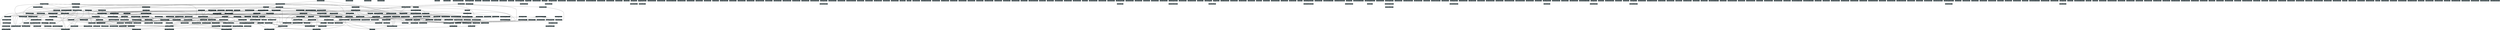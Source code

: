 strict graph grafo1 {
	graph [bb="0,0,41080,527.58",
		id=grafo1,
		overlap=False
	];
	node [fontsize=8,
		label="\N",
		shape=rectangle,
		style=filled
	];
	0	 [URL="http://lattes.cnpq.br/0339496971217162",
		color="#17272B",
		fontcolor="#FFFFFF",
		height=0.23611,
		label="Thiago H. Bragato Barros [22]",
		pos="2519.5,466.07",
		width=1.8889];
	30	 [URL="http://lattes.cnpq.br/0924734376057863",
		color="#17272B",
		fontcolor="#FFFFFF",
		height=0.23611,
		label="Gilberto Gomes Cândido [14]",
		pos="541.5,254.07",
		width=1.8333];
	0 -- 30	 [pos="2451.1,461.33 2336.9,453.37 2099.9,436.69 1899.5,421.57 1601.4,399.09 789.05,505.85 558.5,315.57 542.78,302.6 540.88,276.5 541.05,\
262.86"];
	113	 [URL="http://lattes.cnpq.br/2413567691663920",
		color="#17272B",
		fontcolor="#FFFFFF",
		height=0.23611,
		label="Angelica A. da Cunha Marques [5]",
		pos="403.5,413.07",
		width=2.125];
	0 -- 113	 [pos="2451.5,465.72 2197.4,464.15 1280.4,456.27 525.5,421.57 510.87,420.9 495.26,419.97 480.26,418.97"];
	138	 [URL="http://lattes.cnpq.br/3170566653824541",
		color="#17272B",
		fontcolor="#FFFFFF",
		height=0.23611,
		label="Georgete Medleg Rodrigues [34]",
		pos="1418.5,360.07",
		width=2.0417];
	0 -- 138	 [pos="2451.5,459.52 2256.1,440.71 1694.4,386.63 1492.2,367.16"];
	223	 [URL="http://lattes.cnpq.br/4806818552131851",
		color="#17272B",
		fontcolor="#FFFFFF",
		height=0.23611,
		label="Gabriela Bazan Pedrão [4]",
		pos="3594.5,413.07",
		width=1.6806];
	0 -- 223	 [pos="2587.7,461.07 2605.8,459.83 2625.4,458.57 2643.5,457.57 3027.3,436.44 3124.1,448.27 3507.5,421.57 3516,420.99 3524.9,420.25 3533.7,\
419.45"];
	269	 [URL="http://lattes.cnpq.br/5668344562019395",
		color="#17272B",
		fontcolor="#FFFFFF",
		height=0.23611,
		label="Natália Bolfarini Tognoli [25]",
		pos="3363.5,201.07",
		width=1.8194];
	0 -- 269	 [pos="2530,457.44 2565.5,428.74 2685.6,336.07 2802.5,298.57 2961.5,247.56 3014,301.02 3176.5,262.57 3196.9,257.75 3200.7,252.48 3220.5,\
245.57 3259.4,232.01 3305,218.19 3334,209.62"];
	276	 [URL="http://lattes.cnpq.br/5819951651545585",
		color="#17272B",
		fontcolor="#FFFFFF",
		height=0.23611,
		label="Bolsista de P. em P. do C. - Nível 2 [27]",
		pos="2551.5,201.07",
		width=2.3472];
	0 -- 276	 [pos="2521.2,457.37 2525.8,430.64 2536.2,348.62 2499.5,298.57 2474.3,264.19 2394.6,280.21 2419.5,245.57 2430.3,230.55 2475.3,217.58 2509.8,\
209.6"];
	345	 [URL="http://lattes.cnpq.br/7413464711814360",
		color="#17272B",
		fontcolor="#FFFFFF",
		height=0.23611,
		label="Marcos Galindo Lima [6]",
		pos="5215.5,201.07",
		width=1.5833];
	0 -- 345	 [pos="2538,457.43 2563.6,445.44 2611.5,423.15 2652.5,404.57 2758.3,356.63 2779.3,328.96 2891.5,298.57 3030.1,261.04 3073.5,298.43 3212.5,\
262.57 3231.6,257.64 3234.2,249.63 3253.5,245.57 3439,206.6 4770,214.73 4959.5,209.57 5027.8,207.71 5106.4,205.02 5158.3,203.18"];
	30 -- 276	 [pos="607.72,246.24 610.69,246 613.62,245.76 616.5,245.57 1366.1,195.23 1555.5,230.61 2306.5,209.57 2359.8,208.08 2419.6,206.01 2466.8,\
204.3"];
	300	 [URL="http://lattes.cnpq.br/6380929054652063",
		color="#17272B",
		fontcolor="#FFFFFF",
		height=0.23611,
		label="Bolsista de P. em P. do C. - Nível 1B [25]",
		pos="3266.5,148.07",
		width=2.4306];
	30 -- 300	 [pos="607.74,246.42 610.7,246.12 613.63,245.83 616.5,245.57 842.33,224.81 905.26,263.67 1125.5,209.57 1143.9,205.06 1146,196.61 1164.5,\
192.57 1382.2,145.14 2947,168.31 3169.5,156.57 3172.5,156.42 3175.6,156.24 3178.8,156.03"];
	306	 [URL="http://lattes.cnpq.br/6530346906709462",
		color="#17272B",
		fontcolor="#FFFFFF",
		height=0.23611,
		label="Bolsista de P. em P. do C. - Nível 1B [8]",
		pos="2752.5,148.07",
		width=2.3611];
	30 -- 306	 [pos="607.75,246.56 610.71,246.23 613.64,245.89 616.5,245.57 759.16,229.5 798.81,246.68 937.5,209.57 955.77,204.69 958.03,196.63 976.5,\
192.57 1154.9,153.34 2438,164.44 2620.5,156.57 2635.6,155.93 2651.8,155.05 2667.3,154.09"];
	458	 [URL="http://lattes.cnpq.br/9810385462056973",
		color="#17272B",
		fontcolor="#FFFFFF",
		height=0.23611,
		label="Irisneide de O. Souza Silva [2]",
		pos="1423.5,95.075",
		width=1.875];
	30 -- 458	 [pos="495.22,245.56 458.64,237.8 411.92,225.16 400.5,209.57 382.11,184.49 378.93,162 400.5,139.57 436.78,101.88 1289.3,107.27 1341.5,103.58 \
1346.2,103.24 1351.1,102.85 1356,102.43"];
	113 -- 138	 [pos="480.21,409.06 669.79,399.18 1158.5,373.65 1344.8,363.93"];
	143	 [URL="http://lattes.cnpq.br/3208337271858261",
		color="#17272B",
		fontcolor="#FFFFFF",
		height=0.23611,
		label="Paulo R. Elian dos Santos [7]",
		pos="446.5,307.08",
		width=1.7917];
	113 -- 143	 [pos="398.76,404.28 392.8,391.94 384.26,369.03 392.5,351.57 400.12,335.43 416.79,323.14 429.61,315.62"];
	390	 [URL="http://lattes.cnpq.br/8444010357590495",
		color="#17272B",
		fontcolor="#FFFFFF",
		height=0.23611,
		label="Yuri Queiroz Gomes [1]",
		pos="171.5,254.07",
		width=1.5278];
	113 -- 390	 [pos="326.78,409.03 265.51,404.01 186.68,392.9 166.5,368.57 140.71,337.49 158.96,283.7 167.63,262.76"];
	138 -- 143	 [pos="1344.8,356.87 1196.1,350.25 849.44,334.13 558.5,315.57 543.13,314.59 526.57,313.4 511.04,312.24"];
	138 -- 390	 [pos="1344.9,359.75 1086.8,358.27 236.44,350.76 190.5,315.57 174.18,303.07 171.5,276.77 171.29,262.96"];
	310	 [URL="http://lattes.cnpq.br/6653898998670682",
		color="#17272B",
		fontcolor="#FFFFFF",
		height=0.23611,
		label="Bolsista de P. em P. do C. - Nível 1C [5]",
		pos="590.5,95.075",
		width=2.3611];
	138 -- 310	 [pos="1344.9,358.39 1192.9,354.4 854.39,342.56 809.5,315.57 778.01,296.64 794.13,268.62 765.5,245.57 728.7,215.96 692.66,248.23 665.5,\
209.57 647.3,183.69 695.07,166.52 678.5,139.57 667.2,121.2 645.71,110.13 626.79,103.63"];
	327	 [URL="http://lattes.cnpq.br/6919374280380925",
		color="#17272B",
		fontcolor="#FFFFFF",
		height=0.23611,
		label="Ana Célia Rodrigues [30]",
		pos="3772.5,148.07",
		width=1.6111];
	138 -- 327	 [pos="1477.2,351.55 1525.7,343.91 1596.1,331.5 1656.5,315.57 1819.2,272.67 1848.9,222.06 2014.5,192.57 2384.3,126.76 3329.9,183.91 3704.5,\
156.57 3707.7,156.34 3711,156.06 3714.3,155.75"];
	353	 [URL="http://lattes.cnpq.br/7697379577056048",
		color="#17272B",
		fontcolor="#FFFFFF",
		height=0.23611,
		label="Luciana Quillet Heymann [14]",
		pos="1577.5,95.075",
		width=1.8889];
	138 -- 353	 [pos="1344.8,352.76 1239.9,341 1042,313.81 880.5,262.57 873.84,260.46 770.26,215.46 766.5,209.57 762.44,203.2 764.79,199.94 766.5,192.57 \
772.43,167.01 770.59,154.01 792.5,139.57 858.17,96.285 1421.1,109.84 1499.5,103.58 1502.8,103.31 1506.1,103.03 1509.5,102.72"];
	288	 [URL="http://lattes.cnpq.br/6155301215674644",
		color="#17272B",
		fontcolor="#FFFFFF",
		height=0.23611,
		label="Mariana Lousada [8]",
		pos="3534.5,201.07",
		width=1.3611];
	138 -- 288	 [pos="1492.2,357.31 1622.8,352 1902.9,338.84 2138.5,315.57 2194.3,310.06 2207.7,303.77 2263.5,298.57 2578.5,269.23 2660.9,304.82 2974.5,\
262.57 3009.2,257.89 3016.9,250.98 3051.5,245.57 3072.7,242.26 3366.8,215.98 3485.4,205.43"];
	465	 [URL="http://lattes.cnpq.br/9941441906608746",
		color="#17272B",
		fontcolor="#FFFFFF",
		height=0.23611,
		label="Renato T. Barbosa de Sousa [7]",
		pos="2677.5,42.075",
		width=1.9444];
	138 -- 465	 [pos="1447.9,351.45 1469.6,344.16 1499.2,332.22 1521.5,315.57 1578.7,272.95 1569.5,237.91 1624.5,192.57 1662.1,161.58 1675.1,157.26 1720.5,\
139.57 1813.4,103.38 1839.9,101.41 1938.5,86.575 2066.2,67.371 2448.5,50.906 2607.2,44.705"];
	169	 [URL="http://lattes.cnpq.br/3668988950467915",
		color="#17272B",
		fontcolor="#FFFFFF",
		height=0.23611,
		label="Bolsista de P. em P. do C. - Nível 2 [2]",
		pos="281.5,307.08",
		width=2.2778];
	138 -- 169	 [pos="1344.9,358.22 1173.9,353.64 737,340.33 372.5,315.57 369.65,315.38 366.75,315.18 363.82,314.95"];
	257	 [URL="http://lattes.cnpq.br/5412492257148196",
		color="#17272B",
		fontcolor="#FFFFFF",
		height=0.23611,
		label="Maria G. da Cunha Frota [1]",
		pos="1300.5,307.08",
		width=1.7778];
	138 -- 257	 [pos="1399.5,351.56 1377.7,341.72 1341.8,325.64 1319.8,315.75"];
	267	 [URL="http://lattes.cnpq.br/5623964456964265",
		color="#17272B",
		fontcolor="#FFFFFF",
		height=0.23611,
		label="Taiguara Villela Aldabalde [6]",
		pos="1862.5,201.07",
		width=1.8611];
	138 -- 267	 [pos="1472.3,351.52 1513.3,344.2 1570.8,332.2 1619.5,315.57 1709.3,284.91 1809.9,230.64 1847.4,209.68"];
	274	 [URL="http://lattes.cnpq.br/5810994575541911",
		color="#17272B",
		fontcolor="#FFFFFF",
		height=0.23611,
		label="Eliane Braga de Oliveira [22]",
		pos="691.5,254.07",
		width=1.8194];
	138 -- 274	 [pos="1344.9,357.41 1186.7,351.33 823.95,335.44 771.5,315.57 741.03,304.03 712.6,276.8 699.34,262.76"];
	299	 [URL="http://lattes.cnpq.br/6376683794840711",
		color="#17272B",
		fontcolor="#FFFFFF",
		height=0.23611,
		label="Bolsista de P. em P. do C. - Nível 2 [13]",
		pos="3659.5,307.08",
		width=2.3472];
	138 -- 299	 [pos="1492.1,358.33 1828.3,350.38 3216.6,317.55 3574.8,309.07"];
	430	 [URL="http://lattes.cnpq.br/9293403585384915",
		color="#17272B",
		fontcolor="#FFFFFF",
		height=0.23611,
		label="Terezinha Elisabeth da Silva [5]",
		pos="1235.5,42.075",
		width=1.9722];
	138 -- 430	 [pos="1451,351.44 1469.4,344.77 1490.8,333.58 1502.5,315.57 1532.3,269.62 1538.3,239.16 1509.5,192.57 1481.8,147.76 1453.7,155.44 1403.5,\
139.57 1351.9,123.26 1197.8,144.59 1162.5,103.58 1143.9,81.983 1183.2,61.643 1211.1,50.62"];
	444	 [URL="http://lattes.cnpq.br/9521159257671677",
		color="#17272B",
		fontcolor="#FFFFFF",
		height=0.23611,
		label="Marco A. V. Leme de Mattos [4]",
		pos="809.5,42.075",
		width=1.9722];
	138 -- 444	 [pos="1344.7,355.91 1263.4,350.4 1129.2,338.57 1015.5,315.57 934.6,299.2 911.96,298.19 837.5,262.57 800.02,244.64 779.83,246.35 760.5,\
209.57 751.3,192.06 760.75,155.24 772.5,139.57 792.32,113.16 820.73,132.03 837.5,103.58 848.1,85.584 830.42,62.879 818.67,50.713"];
	262	 [URL="http://lattes.cnpq.br/5460972179410597",
		color="#17272B",
		fontcolor="#FFFFFF",
		height=0.23611,
		label="Maria Leandra Bizello [18]",
		pos="4123.5,307.08",
		width=1.6944];
	223 -- 262	 [pos="3655.1,407.82 3745.6,399.65 3911.5,383.31 3969.5,368.57 4021.1,355.44 4078.6,329.18 4106.4,315.62"];
	407	 [URL="http://lattes.cnpq.br/8804558693582234",
		color="#17272B",
		fontcolor="#FFFFFF",
		height=0.23611,
		label="Eduardo I. Murguia Marañon [10]",
		pos="4804.5,95.075",
		width=2.1111];
	223 -- 407	 [pos="3547.4,404.52 3526.9,398.21 3504.8,387.32 3492.5,368.57 3456.4,313.46 3411.3,335.19 3581.5,245.57 3654.8,207 3870.3,220.18 3952.5,\
209.57 4146.3,184.57 4192.8,165.49 4386.5,139.57 4505.7,123.63 4644.6,109.78 4728.5,101.93"];
	269 -- 300	 [pos="3347.9,192.56 3329.9,182.73 3300.5,166.64 3282.4,156.75"];
	269 -- 327	 [pos="3429.2,192.56 3508,182.35 3638.9,165.38 3714.2,155.62"];
	276 -- 300	 [pos="2636.3,195.39 2755.4,187.31 2979,171.77 3169.5,156.57 3172.6,156.32 3175.8,156.06 3179,155.81"];
	276 -- 306	 [pos="2583.8,192.56 2621.2,182.69 2682.4,166.55 2720,156.66"];
	373	 [URL="http://lattes.cnpq.br/8169971637425512",
		color="#17272B",
		fontcolor="#FFFFFF",
		height=0.23611,
		label="Rúbia Martins [1]",
		pos="2452.5,148.07",
		width=1.1944];
	276 -- 373	 [pos="2535.6,192.56 2517.2,182.73 2487.2,166.64 2468.7,156.75"];
	450	 [URL="http://lattes.cnpq.br/9640543272532398",
		color="#17272B",
		fontcolor="#FFFFFF",
		height=0.23611,
		label="Bolsista de P. em P. do C. - Nível 2 [52]",
		pos="5462.5,148.07",
		width=2.3472];
	345 -- 450	 [pos="5255.2,192.56 5301.1,182.69 5376.4,166.55 5422.5,156.66"];
	300 -- 353	 [pos="3178.7,140.14 3175.6,139.94 3172.5,139.75 3169.5,139.57 3016.2,130.72 1930.4,103.73 1645.7,96.741"];
	427	 [URL="http://lattes.cnpq.br/9236533842481264",
		color="#17272B",
		fontcolor="#FFFFFF",
		height=0.23611,
		label="Paulo Knauss de Mendonça [1]",
		pos="3007.5,95.075",
		width=1.9306];
	300 -- 427	 [pos="3224.9,139.56 3176.7,129.7 3097.8,113.55 3049.4,103.66"];
	396	 [URL="http://lattes.cnpq.br/8596568228676820",
		color="#17272B",
		fontcolor="#FFFFFF",
		height=0.23611,
		label="Bolsista de P. em P. do C. - Nível 2 [9]",
		pos="7981.5,95.075",
		width=2.2778];
	300 -- 396	 [pos="3354.3,141.84 3370,140.94 3386.2,140.12 3401.5,139.57 5359,70.007 5850.6,159.64 7808.5,103.58 7838.1,102.73 7870.5,101.27 7899.2,\
99.805"];
	348	 [URL="http://lattes.cnpq.br/7555772160147584",
		color="#17272B",
		fontcolor="#FFFFFF",
		height=0.23611,
		label="Rosa I. de Novais Cordeiro [5]",
		pos="8148.5,95.075",
		width=1.8611];
	300 -- 348	 [pos="3354.3,141.84 3370,140.93 3386.2,140.12 3401.5,139.57 4438.9,102.95 7036.3,165.35 8072.5,103.58 8075.4,103.4 8078.4,103.19 8081.4,\
102.96"];
	306 -- 458	 [pos="2667.3,142.19 2651.7,141.23 2635.6,140.31 2620.5,139.57 2123,115.57 1997.3,138.93 1500.5,103.58 1497.4,103.36 1494.3,103.11 1491.1,\
102.84"];
	306 -- 465	 [pos="2746.4,139.41 2732.3,119.52 2697.9,70.861 2683.7,50.869"];
	395	 [URL="http://lattes.cnpq.br/8546252377315420",
		color="#17272B",
		fontcolor="#FFFFFF",
		height=0.23611,
		label="Brígida M. Nogueira Cervantes [14]",
		pos="2386.5,95.075",
		width=2.1944];
	306 -- 395	 [pos="2693.7,139.56 2625.5,129.68 2513.7,113.5 2445.5,103.61"];
	143 -- 390	 [pos="402.32,298.56 351.15,288.69 267.34,272.55 216.03,262.66"];
	143 -- 353	 [pos="439.26,298.39 417.34,271.04 355.83,185.74 400.5,139.57 442.98,95.678 1438.6,107.89 1499.5,103.58 1502.8,103.34 1506.1,103.08 1509.5,\
102.8"];
	143 -- 465	 [pos="435.15,298.26 425.13,289.99 410.71,276.76 401.5,262.57 371.51,216.38 346.5,177.44 386.5,139.57 423.73,104.34 1258.6,115.25 1308.5,\
103.58 1326.5,99.36 1328.5,90.74 1346.5,86.575 1469.4,58.179 2350.2,45.857 2607.2,42.84"];
	143 -- 274	 [pos="485.86,298.56 531.45,288.69 606.11,272.55 651.83,262.66"];
	377	 [URL="http://lattes.cnpq.br/8294828055636714",
		color="#17272B",
		fontcolor="#FFFFFF",
		height=0.23611,
		label="Ana Celeste Indolfo [2]",
		pos="3114.5,254.07",
		width=1.4861];
	143 -- 377	 [pos="511.02,301.5 526.55,300.34 543.11,299.27 558.5,298.57 1631.3,249.92 1901.4,303.12 2974.5,262.57 3003,261.5 3034.7,259.63 3060.7,\
257.93"];
	418	 [URL="http://lattes.cnpq.br/8967524326033518",
		color="#17272B",
		fontcolor="#FFFFFF",
		height=0.23611,
		label="Maria C. S. de Mello e Silva [6]",
		pos="1027.5,148.07",
		width=1.9028];
	143 -- 418	 [pos="446.65,298.43 447.39,284.95 450.89,259.11 466.5,245.57 503.38,213.61 817.26,172.94 958.78,156.01"];
	310 -- 444	 [pos="625.69,86.56 666.43,76.699 733.17,60.546 774.04,50.657"];
	457	 [URL="http://lattes.cnpq.br/9794987194529294",
		color="#17272B",
		fontcolor="#FFFFFF",
		height=0.23611,
		label="Bolsista de P. em P. do C. - Nível 1B [8]",
		pos="391.5,42.075",
		width=2.3611];
	310 -- 457	 [pos="558.53,86.56 521.5,76.699 460.86,60.546 423.72,50.657"];
	327 -- 353	 [pos="3714.3,140.39 3711,140.09 3707.7,139.81 3704.5,139.57 2921.5,82.811 2723.4,120.81 1938.5,103.58 1836.5,101.33 1718.3,98.507 1645.7,\
96.745"];
	327 -- 465	 [pos="3714.3,140.62 3711,140.25 3707.7,139.91 3704.5,139.57 3505.8,119.18 3450,153.07 3256.5,103.58 3238.6,98.99 3236.4,91.177 3218.5,\
86.575 3131.3,64.189 2873.1,50.436 2747.6,44.895"];
	364	 [URL="http://lattes.cnpq.br/7906074647450317",
		color="#17272B",
		fontcolor="#FFFFFF",
		height=0.23611,
		label="Priscila Freitas de Carvalho [1]",
		pos="3693.5,95.075",
		width=1.9028];
	327 -- 364	 [pos="3759.8,139.56 3745.2,129.73 3721.2,113.64 3706.4,103.75"];
	371	 [URL="http://lattes.cnpq.br/8127446400729165",
		color="#17272B",
		fontcolor="#FFFFFF",
		height=0.23611,
		label="Claudio Muniz Viana [5]",
		pos="3836.5,95.075",
		width=1.5694];
	327 -- 371	 [pos="3782.8,139.56 3794.7,129.73 3814.1,113.64 3826,103.75"];
	431	 [URL="http://lattes.cnpq.br/9301864598959985",
		color="#17272B",
		fontcolor="#FFFFFF",
		height=0.23611,
		label="Silvia Lhamas de Mello [3]",
		pos="3971.5,95.075",
		width=1.6667];
	327 -- 431	 [pos="3804.5,139.56 3841.5,129.7 3902.1,113.55 3939.3,103.66"];
	456	 [URL="http://lattes.cnpq.br/9737143632051924",
		color="#17272B",
		fontcolor="#FFFFFF",
		height=0.23611,
		label="Ana M. Pereira Cardoso [1]",
		pos="3544.5,95.075",
		width=1.7222];
	327 -- 456	 [pos="3735.9,139.56 3693.4,129.7 3624,113.55 3581.4,103.66"];
	353 -- 465	 [pos="1645.9,87.674 1650.5,87.272 1655.1,86.901 1659.5,86.575 2015.2,60.387 2442.1,47.846 2607.4,43.701"];
	353 -- 444	 [pos="1509.5,87.481 1506.1,87.161 1502.8,86.857 1499.5,86.575 1273.8,67.006 1005.8,52.103 880.6,45.623"];
	353 -- 457	 [pos="1509.5,87.383 1506.1,87.09 1502.8,86.818 1499.5,86.575 1301,71.793 700.45,51.863 476.71,44.741"];
	401	 [URL="http://lattes.cnpq.br/8690946829274730",
		color="#17272B",
		fontcolor="#FFFFFF",
		height=0.23611,
		label="Angela M. Domingues da Silva [1]",
		pos="1577.5,42.075",
		width=2.0972];
	353 -- 401	 [pos="1577.5,86.323 1577.5,76.444 1577.5,60.475 1577.5,50.664"];
	288 -- 306	 [pos="3485.2,196.5 3469.9,195.14 3453,193.73 3437.5,192.57 3175.1,173.08 3108.9,176.43 2846.5,156.57 2843.6,156.36 2840.6,156.12 2837.5,\
155.88"];
	288 -- 327	 [pos="3572.7,192.56 3617,182.69 3689.6,166.55 3734,156.66"];
	380	 [URL="http://lattes.cnpq.br/8344210421589146",
		color="#17272B",
		fontcolor="#FFFFFF",
		height=0.23611,
		label="Maira Cristina Grigoleto [8]",
		pos="3633.5,148.07",
		width=1.7361];
	288 -- 380	 [pos="3550.4,192.56 3568.8,182.73 3598.8,166.64 3617.3,156.75"];
	169 -- 457	 [pos="279.55,298.33 275.71,280.26 267.5,237.45 267.5,201.07 267.5,201.07 267.5,201.07 267.5,148.07 267.5,96.53 330.17,64.7 366.41,50.605"];
	267 -- 380	 [pos="1929.8,195.69 1946.7,194.5 1964.7,193.37 1981.5,192.57 2683.1,159.55 2860.8,205.81 3561.5,156.57 3564.5,156.37 3567.6,156.12 3570.7,\
155.84"];
	464	 [URL="http://lattes.cnpq.br/9896600626524397",
		color="#17272B",
		fontcolor="#FFFFFF",
		height=0.23611,
		label="Ana Carolina Simionato [35]",
		pos="7833.5,42.075",
		width=1.7778];
	267 -- 464	 [pos="1799.7,192.5 1754.3,183.79 1705,167.5 1730.5,139.57 1759.8,107.42 2077.2,107.64 2120.5,103.58 2199.6,96.145 2219.1,90.676 2298.5,\
86.575 2871.3,56.975 7189.9,43.881 7769.3,42.251"];
	274 -- 288	 [pos="757.08,250.62 793.44,248.85 839.46,246.79 880.5,245.57 2016.6,212.04 2302.4,267.23 3437.5,209.57 3453,208.79 3469.9,207.46 3485.2,\
206.1"];
	376	 [URL="http://lattes.cnpq.br/8281977186231711",
		color="#17272B",
		fontcolor="#FFFFFF",
		height=0.23611,
		label="Sérgio P. da Silva Coletto [3]",
		pos="473.5,201.07",
		width=1.7778];
	274 -- 376	 [pos="656.47,245.56 615.91,235.69 549.48,219.55 508.8,209.66"];
	381	 [URL="http://lattes.cnpq.br/8356225456381660",
		color="#17272B",
		fontcolor="#FFFFFF",
		height=0.23611,
		label="Miriam Paula Manini [2]",
		pos="466.5,148.07",
		width=1.5694];
	274 -- 381	 [pos="671.04,245.52 650.34,236.79 617.5,222.68 589.5,209.57 551.01,191.56 506.58,168.88 483.08,156.7"];
	299 -- 353	 [pos="3633.7,298.43 3610.8,290.33 3576.6,277.32 3548.5,262.57 3504.6,239.57 3409.8,154.44 3362.5,139.57 3357.3,137.94 1971.7,104.55 1645.6,\
96.71"];
	447	 [URL="http://lattes.cnpq.br/9575599426631865",
		color="#17272B",
		fontcolor="#FFFFFF",
		height=0.23611,
		label="Louise A. F. de Oliveira do Amaral [6]",
		pos="4002.5,254.07",
		width=2.2778];
	299 -- 447	 [pos="3714.6,298.56 3778.5,288.69 3883.3,272.5 3947.2,262.62"];
	318	 [URL="http://lattes.cnpq.br/6787804341117359",
		color="#17272B",
		fontcolor="#FFFFFF",
		height=0.23611,
		label="Adriana Lucia Cox Hollós [8]",
		pos="3837.5,254.07",
		width=1.7917];
	299 -- 318	 [pos="3688.1,298.56 3721.2,288.69 3775.5,272.55 3808.7,262.66"];
	262 -- 396	 [pos="4151.4,298.44 4175.8,290.45 4211.8,277.57 4241.5,262.57 4331.3,217.24 4335.2,168.6 4431.5,139.57 4521.3,112.52 7714.7,106.38 7808.5,\
103.58 7838.1,102.69 7870.5,101.23 7899.2,99.763"];
	262 -- 418	 [pos="4062.4,299.62 3960.6,287.21 3767.1,263.56 3763.5,262.57 3745.3,257.58 3742.9,249.88 3724.5,245.57 3396.1,168.93 3300.8,254.56 2966.5,\
209.57 2932.2,204.95 2924.9,196.73 2890.5,192.57 2505,145.97 1531.4,174.76 1143.5,156.57 1128.2,155.86 1111.7,154.81 1096.2,153.7"];
	347	 [URL="http://lattes.cnpq.br/7549401292929384",
		color="#17272B",
		fontcolor="#FFFFFF",
		height=0.23611,
		label="Leticia Elaine Ferreira [4]",
		pos="5159.5,254.07",
		width=1.6389];
	262 -- 347	 [pos="4184.6,301.88 4199.9,300.68 4216.3,299.5 4231.5,298.57 4612.9,275.58 4709.7,293.95 5090.5,262.57 5093.7,262.31 5097.1,262 5100.4,\
261.67"];
	403	 [URL="http://lattes.cnpq.br/8724142064979799",
		color="#17272B",
		fontcolor="#FFFFFF",
		height=0.23611,
		label="Maítha E. Tosta Graciano [3]",
		pos="4167.5,254.07",
		width=1.8056];
	262 -- 403	 [pos="4130.8,298.32 4139,288.44 4152.2,272.48 4160.4,262.67"];
	424	 [URL="http://lattes.cnpq.br/9114125597206149",
		color="#17272B",
		fontcolor="#FFFFFF",
		height=0.23611,
		label="Bolsista de P. em P. do C. - Nível 2 [2]",
		pos="3844.5,42.075",
		width=2.2778];
	407 -- 424	 [pos="4728.4,90.872 4550.8,81.066 4110.2,56.743 3926.7,46.615"];
	454	 [URL="http://lattes.cnpq.br/9716997139724273",
		color="#17272B",
		fontcolor="#FFFFFF",
		height=0.23611,
		label="Franciele Simon Carpes [2]",
		pos="4503.5,95.075",
		width=1.7222];
	450 -- 454	 [pos="5377.8,143.39 5188,132.9 4732,107.7 4565.6,98.507"];
	436	 [URL="http://lattes.cnpq.br/9391057804931698",
		color="#17272B",
		fontcolor="#FFFFFF",
		height=0.23611,
		label="Sueli Bortolin [10]",
		pos="7970.5,42.075",
		width=1.2361];
	396 -- 436	 [pos="7979.7,86.323 7977.6,76.444 7974.3,60.475 7972.3,50.664"];
	348 -- 464	 [pos="8097.9,86.56 8039.2,76.684 7943,60.499 7884.2,50.613"];
	395 -- 430	 [pos="2307.4,91.432 2094.2,81.615 1510.1,54.721 1306.6,45.348"];
	377 -- 450	 [pos="3168.1,249.42 3184.9,248.06 3203.5,246.66 3220.5,245.57 3476,229.45 4115.7,203.69 4371.5,192.57 4746.7,176.29 5194.6,158.56 5378,\
151.38"];
	428	 [URL="http://lattes.cnpq.br/9247745962378331",
		color="#17272B",
		fontcolor="#FFFFFF",
		height=0.23611,
		label="Sérgio Renato Lampert [9]",
		pos="4889.5,201.07",
		width=1.6944];
	377 -- 428	 [pos="3168.1,249.18 3184.9,247.81 3203.4,246.45 3220.5,245.57 3913.5,209.82 4088.4,244.81 4781.5,209.57 4796.7,208.81 4813.1,207.67 4828.4,\
206.48"];
	380 -- 407	 [pos="3696.3,140.38 3699.4,140.09 3702.5,139.81 3705.5,139.57 3756.3,135.56 4487.6,107.26 4728.3,97.998"];
	376 -- 381	 [pos="472.34,192.32 471.04,182.44 468.93,166.48 467.63,156.67"];
	318 -- 345	 [pos="3902,246.36 3905.2,246.06 3908.4,245.81 3911.5,245.57 3927.3,244.41 4908.3,211.39 5158.1,203"];
	318 -- 450	 [pos="3902.1,246.51 3905.3,246.19 3908.4,245.88 3911.5,245.57 4115.6,225.88 4167.7,232.2 4371.5,209.57 4424.2,203.73 4436.7,197.56 4489.5,\
192.57 4816.9,161.57 5208.5,152 5377.7,149.18"];
	1	 [URL="http://lattes.cnpq.br/0359953481264856",
		color="#17272B",
		fontcolor="#FFFFFF",
		height=0.23611,
		label="Maria O. Kahl Fonseca [0]",
		pos="5629.5,519.07",
		width=1.6528];
	2	 [URL="http://lattes.cnpq.br/0399534120128418",
		color="#17272B",
		fontcolor="#FFFFFF",
		height=0.23611,
		label="Claudio Dutra Crespo [0]",
		pos="6417.5,519.07",
		width=1.6111];
	3	 [URL="http://lattes.cnpq.br/0478055330800827",
		color="#17272B",
		fontcolor="#FFFFFF",
		height=0.23611,
		label="Patrícia Dias De Rossi [0]",
		pos="6877.5,519.07",
		width=1.6111];
	4	 [URL="http://lattes.cnpq.br/0483300518899608",
		color="#17272B",
		fontcolor="#FFFFFF",
		height=0.23611,
		label="Luciana Balan [0]",
		pos="7159.5,519.07",
		width=1.1944];
	5	 [URL="http://lattes.cnpq.br/0485834527095365",
		color="#17272B",
		fontcolor="#FFFFFF",
		height=0.23611,
		label="Antônio Carlos Monte [0]",
		pos="7360.5,519.07",
		width=1.6111];
	6	 [URL="http://lattes.cnpq.br/0488653952117827",
		color="#17272B",
		fontcolor="#FFFFFF",
		height=0.23611,
		label="Bolsista de P. em P. do C. - Nível 1C [4]",
		pos="8944.5,254.07",
		width=2.3611];
	6 -- 310	 [pos="8910.6,245.49 8854.2,231.6 8737.2,204.56 8636.5,192.57 8239,145.24 8135.1,194.16 7736.5,156.57 7685.5,151.76 7673.6,143.5 7622.5,\
139.57 6853.9,80.574 1454.5,140.32 684.5,103.58 681.55,103.43 678.56,103.27 675.53,103.09"];
	80	 [URL="http://lattes.cnpq.br/1722582102636346",
		color="#17272B",
		fontcolor="#FFFFFF",
		height=0.23611,
		label="Rosali Fernandez de Souza [4]",
		pos="8939.5,201.07",
		width=1.9028];
	6 -- 80	 [pos="8943.7,245.32 8942.7,235.44 8941.2,219.48 8940.3,209.67"];
	275	 [URL="http://lattes.cnpq.br/5818571134991190",
		color="#17272B",
		fontcolor="#FFFFFF",
		height=0.23611,
		label="Rui O. Bernardes de Andrade [3]",
		pos="8554.5,201.07",
		width=2.0417];
	6 -- 275	 [pos="8881.8,245.56 8809.2,235.69 8690.1,219.5 8617.3,209.62"];
	409	 [URL="http://lattes.cnpq.br/8822252054175030",
		color="#17272B",
		fontcolor="#FFFFFF",
		height=0.23611,
		label="Leandro Pena Catão [4]",
		pos="9096.5,201.07",
		width=1.5278];
	6 -- 409	 [pos="8968.9,245.56 8997.2,235.69 9043.5,219.55 9071.9,209.66"];
	296	 [URL="http://lattes.cnpq.br/6330261299374061 (1)",
		color="#17272B",
		fontcolor="#FFFFFF",
		height=0.23611,
		label="Antonio V. Rodrigues Botão [21]",
		pos="9020.5,148.07",
		width=2];
	80 -- 296	 [pos="8952.5,192.56 8967.5,182.73 8992.1,166.64 9007.2,156.75"];
	297	 [URL="http://lattes.cnpq.br/6330261299374061",
		color="#17272B",
		fontcolor="#FFFFFF",
		height=0.23611,
		label="Antonio V. Rodrigues Botão [21]",
		pos="8970.5,95.075",
		width=2];
	80 -- 297	 [pos="8937.9,192.48 8936,180.36 8933.8,157.7 8939.5,139.57 8943.9,125.56 8954.4,112.1 8962,103.73"];
	389	 [URL="http://lattes.cnpq.br/8430720903326399",
		color="#17272B",
		fontcolor="#FFFFFF",
		height=0.23611,
		label="Isa Maria Freire [37]",
		pos="7794.5,148.07",
		width=1.3611];
	80 -- 389	 [pos="8870.9,197.89 8660.2,188.14 8025.7,158.78 7843.8,150.36"];
	296 -- 297	 [pos="9012.2,139.32 9002.9,129.44 8987.9,113.48 8978.6,103.66"];
	461	 [URL="http://lattes.cnpq.br/9847960499982828",
		color="#17272B",
		fontcolor="#FFFFFF",
		height=0.23611,
		label="Bolsista de P. em P. do C. - Nível 2 [5]",
		pos="7717.5,95.075",
		width=2.2778];
	389 -- 461	 [pos="7782.1,139.56 7767.8,129.73 7744.5,113.64 7730.1,103.75"];
	7	 [URL="http://lattes.cnpq.br/0497687204682830",
		color="#17272B",
		fontcolor="#FFFFFF",
		height=0.23611,
		label="Sayonara R. do Nascimento Santana [0]",
		pos="7564.5,519.07",
		width=2.4028];
	8	 [URL="http://lattes.cnpq.br/0513059117476894",
		color="#17272B",
		fontcolor="#FFFFFF",
		height=0.23611,
		label="Ana M. Barcellos Malin [3]",
		pos="5417.5,519.07",
		width=1.6944];
	35	 [URL="http://lattes.cnpq.br/1049186978910803",
		color="#17272B",
		fontcolor="#FFFFFF",
		height=0.23611,
		label="Oswaldo F. de Almeida Júnior [18]",
		pos="4897.5,466.07",
		width=2.1111];
	8 -- 35	 [pos="5356.3,512.84 5261,503.12 5077.3,484.4 4973.6,473.82"];
	307	 [URL="http://lattes.cnpq.br/6563330119993372",
		color="#17272B",
		fontcolor="#FFFFFF",
		height=0.23611,
		label="Marcia H. T. de Figueredo Lima [10]",
		pos="6072.5,307.08",
		width=2.2361];
	8 -- 307	 [pos="5478.5,514.3 5636.9,501.34 6051.7,463.7 6096.5,421.57 6119.4,400 6117.8,381.33 6107.5,351.57 6102.5,337.27 6090.9,324.07 6082.4,\
315.82"];
	35 -- 138	 [pos="4821.4,465.39 4536.2,462.66 3503.3,451.2 2652.5,421.57 2212,406.24 1683.5,375.89 1492.2,364.51"];
	35 -- 223	 [pos="4821.3,464.44 4631.4,460.12 4121.8,446.94 3697.5,421.57 3683.8,420.75 3669.1,419.66 3655.2,418.55"];
	35 -- 306	 [pos="4821.4,465.55 4466.4,462.66 2983.3,446.03 2792.5,368.57 2723.4,340.52 2694.5,329.91 2662.5,262.57 2641.2,217.81 2705.3,174.48 2736.5,\
156.62"];
	35 -- 288	 [pos="4888.1,457.22 4857.1,428.62 4754.1,338.16 4650.5,298.57 4640.2,294.65 4269.4,246.64 4258.5,245.57 3997,219.95 3930.7,225.89 3668.5,\
209.57 3640.3,207.82 3608.9,205.82 3583.5,204.21"];
	35 -- 347	 [pos="4908.1,457.5 4950.3,423.33 5106.3,297.1 5148.8,262.75"];
	35 -- 307	 [pos="4973.8,464.72 5201.9,460.44 5865.1,445.91 5904.5,421.57 5934.8,402.85 5916.2,374.44 5943.5,351.57 5965.7,333.01 5996,322.03 6021.7,\
315.63"];
	35 -- 436	 [pos="4973.6,463.56 5168.8,456.12 5672.5,430.13 5672.5,360.07 5672.5,360.07 5672.5,360.07 5672.5,307.07 5672.5,267.31 5643.8,261.73 5607.5,\
245.57 5513.9,203.98 5086.1,273.1 5149.5,192.57 5183.6,149.28 5640.7,91.51 5696.5,86.575 6675,0 6926.8,123.36 7906.5,50.575 7912.8,\
50.11 7919.3,49.442 7925.8,48.681"];
	72	 [URL="http://lattes.cnpq.br/1638018999454609",
		color="#17272B",
		fontcolor="#FFFFFF",
		height=0.23611,
		label="Beatriz Kushnir [4]",
		pos="3452.5,413.07",
		width=1.2778];
	35 -- 72	 [pos="4821.5,464.46 4572,459.05 3779.7,440.75 3524.5,421.57 3516.1,420.94 3507.2,420.06 3498.5,419.1"];
	250	 [URL="http://lattes.cnpq.br/5218069708058487",
		color="#17272B",
		fontcolor="#FFFFFF",
		height=0.23611,
		label="Bolsista de P. em P. do C. - Nível 2 [8]",
		pos="7490.5,254.07",
		width=2.2778];
	35 -- 250	 [pos="4973.8,465.03 5144.4,462.19 5552.4,452.27 5686.5,421.57 5825.4,389.77 5843.2,328.32 5982.5,298.57 6128.2,267.48 7173.7,268.33 7322.5,\
262.57 7350.5,261.5 7381.1,260.02 7408.5,258.62"];
	439	 [URL="http://lattes.cnpq.br/9419427817757533",
		color="#17272B",
		fontcolor="#FFFFFF",
		height=0.23611,
		label="Ubirajara Carvalheira Costa [5]",
		pos="6118.5,254.07",
		width=1.9444];
	307 -- 439	 [pos="6080.1,298.32 6088.7,288.44 6102.5,272.48 6111,262.67"];
	174	 [URL="http://lattes.cnpq.br/3806798888576249",
		color="#17272B",
		fontcolor="#FFFFFF",
		height=0.23611,
		label="Eliezer Pires da Silva [26]",
		pos="4582.5,307.08",
		width=1.6389];
	72 -- 174	 [pos="3498.5,407.1 3507.2,406.13 3516.1,405.24 3524.5,404.57 3724.7,388.8 4231,410.2 4427.5,368.57 4480.5,357.35 4538.8,329.71 4566.3,\
315.62"];
	245	 [URL="http://lattes.cnpq.br/5109503945869909",
		color="#17272B",
		fontcolor="#FFFFFF",
		height=0.23611,
		label="Marcia C. de C. Pazin Vitoriano [10]",
		pos="3341.5,254.07",
		width=2.1944];
	72 -- 245	 [pos="3447.8,404.55 3441,392.5 3427.9,369.94 3415.5,351.57 3392.5,317.62 3362.1,279.44 3348.6,262.71"];
	211	 [URL="http://lattes.cnpq.br/4543503393775701",
		color="#17272B",
		fontcolor="#FFFFFF",
		height=0.23611,
		label="Johanna Wilhelmina Smit [10]",
		pos="2994.5,307.08",
		width=1.8611];
	72 -- 211	 [pos="3406.3,404.52 3368.3,396.88 3313.2,384.44 3266.5,368.57 3249,362.62 3246.2,357.12 3228.5,351.57 3173.5,334.3 3108.9,322.62 3061.6,\
315.59"];
	86	 [URL="http://lattes.cnpq.br/1824675277001228",
		color="#17272B",
		fontcolor="#FFFFFF",
		height=0.23611,
		label="Bolsista de P. em P. do C. - Nível 1A [1]",
		pos="3134.5,360.07",
		width=2.3611];
	72 -- 86	 [pos="3406.3,405.37 3347.5,395.57 3246.5,378.74 3185.5,368.58"];
	173	 [URL="http://lattes.cnpq.br/3804765278248712",
		color="#17272B",
		fontcolor="#FFFFFF",
		height=0.23611,
		label="Bolsista de P. em P. do C. - Nível 1D [5]",
		pos="4333.5,360.07",
		width=2.3611];
	72 -- 173	 [pos="3498.5,407.19 3507.2,406.21 3516.1,405.3 3524.5,404.57 3825.6,378.84 3901.8,386.44 4203.5,368.57 4217.9,367.71 4233.3,366.76 4248.2,\
365.81"];
	200	 [URL="http://lattes.cnpq.br/4299342469360586",
		color="#17272B",
		fontcolor="#FFFFFF",
		height=0.23611,
		label="Bolsista de P. em P. do C. - Nível 2 [25]",
		pos="8130.5,254.07",
		width=2.3472];
	174 -- 200	 [pos="4641.8,306.28 5083.6,300.39 7843.3,263.6 7885.5,262.57 7938.8,261.3 7998.6,259.23 8045.8,257.45"];
	245 -- 269	 [pos="3345.1,245.32 3349.2,235.44 3355.9,219.48 3359.9,209.67"];
	211 -- 300	 [pos="2999.9,298.27 3008.8,284.58 3028,258.44 3051.5,245.57 3130.3,202.39 3184.6,270.69 3250.5,209.57 3265.4,195.77 3267.1,170.05 3266.9,\
156.66"];
	211 -- 245	 [pos="3050.3,298.56 3114.9,288.69 3220.9,272.5 3285.6,262.62"];
	437	 [URL="http://lattes.cnpq.br/9398149996443387",
		color="#17272B",
		fontcolor="#FFFFFF",
		height=0.23611,
		label="Clarissa M. d. Santos Schmidt [5]",
		pos="2241.5,148.07",
		width=2.0417];
	211 -- 437	 [pos="2927.4,305.99 2796.5,303.2 2511.9,293.65 2419.5,262.57 2401.1,256.38 2291.6,182.26 2254.1,156.69"];
	86 -- 211	 [pos="3112,351.56 3086,341.72 3043.5,325.64 3017.4,315.75"];
	173 -- 288	 [pos="4286.4,351.52 4265.9,345.21 4243.8,334.32 4231.5,315.57 4214.3,289.29 4263,268.49 4241.5,245.57 4197.8,199.07 3732.2,213.6 3668.5,\
209.57 3640.4,207.8 3608.9,205.81 3583.5,204.19"];
	173 -- 174	 [pos="4373.5,351.56 4419.8,341.69 4495.7,325.55 4542.2,315.65"];
	248	 [URL="http://lattes.cnpq.br/5209519271760819",
		color="#17272B",
		fontcolor="#FFFFFF",
		height=0.23611,
		label="Zenaide de Freitas Santos [2]",
		pos="4439.5,307.08",
		width=1.8194];
	173 -- 248	 [pos="4350.5,351.56 4370.2,341.72 4402.4,325.64 4422.2,315.75"];
	9	 [URL="http://lattes.cnpq.br/0520024683403735",
		color="#17272B",
		fontcolor="#FFFFFF",
		height=0.23611,
		label="Heloisa Liberalli Bellotto [1]",
		pos="3038.5,201.07",
		width=1.7361];
	9 -- 300	 [pos="3075.1,192.56 3117.6,182.69 3187,166.55 3229.6,156.66"];
	9 -- 427	 [pos="3036,192.41 3030.2,172.52 3015.9,123.86 3010.1,103.87"];
	10	 [URL="http://lattes.cnpq.br/0552951668052079",
		color="#17272B",
		fontcolor="#FFFFFF",
		height=0.23611,
		label="Vanderlei Batista dos Santos [1]",
		pos="7760.5,519.07",
		width=1.9722];
	17	 [URL="http://lattes.cnpq.br/0683727875478471",
		color="#17272B",
		fontcolor="#FFFFFF",
		height=0.23611,
		label="Daniela F. Martins Hott [1]",
		pos="7760.5,466.07",
		width=1.6944];
	10 -- 17	 [pos="7760.5,510.32 7760.5,500.44 7760.5,484.47 7760.5,474.66"];
	11	 [URL="http://lattes.cnpq.br/0571407587281496",
		color="#17272B",
		fontcolor="#FFFFFF",
		height=0.23611,
		label="Andressa F. da Silva de Aguiar [2]",
		pos="2890.5,254.07",
		width=2.0972];
	164	 [URL="http://lattes.cnpq.br/3542831487060438",
		color="#17272B",
		fontcolor="#FFFFFF",
		height=0.23611,
		label="Anna C. Almeida Mariz [7]",
		pos="3180.5,201.07",
		width=1.6944];
	11 -- 164	 [pos="2937.1,245.56 2991.1,235.69 3079.4,219.55 3133.5,209.66"];
	354	 [URL="http://lattes.cnpq.br/7747657036741150",
		color="#17272B",
		fontcolor="#FFFFFF",
		height=0.23611,
		label="Rosale de Mattos Souza [4]",
		pos="2917.5,148.07",
		width=1.7083];
	11 -- 354	 [pos="2892.7,245.41 2897.8,225.52 2910.2,176.87 2915.3,156.87"];
	164 -- 327	 [pos="3241.9,196.18 3360.3,186.67 3616.3,165.82 3704.5,156.57 3707.7,156.24 3711,155.88 3714.3,155.5"];
	352	 [URL="http://lattes.cnpq.br/7683348330258439",
		color="#17272B",
		fontcolor="#FFFFFF",
		height=0.23611,
		label="Andre Malverdes [3]",
		pos="6646.5,148.07",
		width=1.3611];
	164 -- 352	 [pos="3241.6,195.56 3256.9,194.38 3273.3,193.27 3288.5,192.57 3632.9,176.75 6208.2,152.18 6597.3,148.53"];
	227	 [URL="http://lattes.cnpq.br/4876348790785398",
		color="#17272B",
		fontcolor="#FFFFFF",
		height=0.23611,
		label="Sérgio C. de Albite Silva [2]",
		pos="3098.5,148.07",
		width=1.7361];
	164 -- 227	 [pos="3167.3,192.56 3152.1,182.73 3127.2,166.64 3111.9,156.75"];
	440	 [URL="http://lattes.cnpq.br/9453097597745835",
		color="#17272B",
		fontcolor="#FFFFFF",
		height=0.23611,
		label="Welder Antônio Silva [3]",
		pos="1338.5,148.07",
		width=1.5694];
	164 -- 440	 [pos="3119.3,193.38 3116,193.07 3112.7,192.81 3109.5,192.57 2399.5,142.22 2219.8,182.35 1508.5,156.57 1470.7,155.2 1428.2,153.09 1395.1,\
151.3"];
	446	 [URL="http://lattes.cnpq.br/9549769948929633",
		color="#17272B",
		fontcolor="#FFFFFF",
		height=0.23611,
		label="Rosa Z. Lima de Brito [2]",
		pos="3152.5,95.075",
		width=1.5833];
	354 -- 446	 [pos="2955.3,139.56 2999,129.7 3070.6,113.55 3114.4,103.66"];
	12	 [URL="http://lattes.cnpq.br/0595902218898376",
		color="#17272B",
		fontcolor="#FFFFFF",
		height=0.23611,
		label="Jorge A. Soares Cruz [8]",
		pos="7625.5,466.07",
		width=1.5556];
	12 -- 450	 [pos="7633,457.4 7647.2,440.13 7676.5,399.69 7676.5,360.07 7676.5,360.07 7676.5,360.07 7676.5,307.07 7676.5,261.52 7550.9,202.75 7506.5,\
192.57 7409.7,170.41 5920.7,153 5547,148.97"];
	43	 [URL="http://lattes.cnpq.br/1108459711125317",
		color="#17272B",
		fontcolor="#FFFFFF",
		height=0.23611,
		label="Gilberto F. Rodrigues Viana [18]",
		pos="7575.5,413.07",
		width=2.0139];
	12 -- 43	 [pos="7617.2,457.32 7607.9,447.44 7592.9,431.47 7583.6,421.66"];
	98	 [URL="http://lattes.cnpq.br/2087024974530731",
		color="#17272B",
		fontcolor="#FFFFFF",
		height=0.23611,
		label="Olga M. Correa Garcia [1]",
		pos="5836.5,413.07",
		width=1.6528];
	12 -- 98	 [pos="7569.2,465.51 7357.2,463.2 6587.2,453.01 5953.5,421.57 5934.9,420.65 5914.6,419.31 5896.3,417.94"];
	236	 [URL="http://lattes.cnpq.br/5062071621871923",
		color="#17272B",
		fontcolor="#FFFFFF",
		height=0.23611,
		label="Tassiara J. Fanck Kich [4]",
		pos="9413.5,148.07",
		width=1.6111];
	12 -- 236	 [pos="7681.8,458.44 7684.8,458.13 7687.7,457.84 7690.5,457.57 7786,448.64 9413.5,455.95 9413.5,360.07 9413.5,360.07 9413.5,360.07 9413.5,\
254.07 9413.5,217.82 9413.5,174.6 9413.5,156.59"];
	43 -- 450	 [pos="7584.3,404.4 7592.2,396 7603.6,382.53 7609.5,368.57 7630.9,318.14 7639,285.54 7601.5,245.57 7578.5,221 7492.6,198.93 7459.5,192.57 \
7270.2,156.22 5902.9,149.44 5547,148.3"];
	45	 [URL="http://lattes.cnpq.br/1139786651111231",
		color="#17272B",
		fontcolor="#FFFFFF",
		height=0.23611,
		label="Telma C. de Carvalho Madio [30]",
		pos="6025.5,360.07",
		width=2.0278];
	43 -- 45	 [pos="7502.8,410.58 7242.8,401.69 6360.2,371.51 6098.9,362.58"];
	246	 [URL="http://lattes.cnpq.br/5113270185930692",
		color="#17272B",
		fontcolor="#FFFFFF",
		height=0.23611,
		label="Carlos Blaya Perez [9]",
		pos="7017.5,201.07",
		width=1.4444];
	43 -- 246	 [pos="7579.5,404.32 7591.5,376.77 7623.7,290.94 7581.5,245.57 7543.3,204.56 7134.2,215.44 7078.5,209.57 7075.6,209.27 7072.7,208.94 7069.7,\
208.58"];
	98 -- 450	 [pos="5831.9,404.55 5816.1,376.13 5760.9,284.35 5686.5,245.57 5627.1,214.67 5431.9,259.64 5387.5,209.57 5368.3,187.91 5408.7,167.6 5437.4,\
156.59"];
	45 -- 262	 [pos="5952.5,358.38 5626.8,350.77 4318.6,320.08 4231.5,315.57 4216.3,314.78 4199.9,313.64 4184.6,312.45"];
	45 -- 450	 [pos="6014.4,351.38 5993.1,334.56 5944.9,296.22 5905.5,262.57 5870.1,232.32 5869.9,211.83 5827.5,192.57 5779.1,170.6 5639.3,158.38 5547.4,\
152.53"];
	45 -- 396	 [pos="6098.6,359.56 6434.9,357.02 7820.4,344.83 7907.5,315.57 7945.7,302.75 8036.2,245.43 8054.5,209.57 8057.9,202.85 8056.9,199.75 8054.5,\
192.57 8041.9,154.66 8008.1,119.58 7991.3,103.82"];
	45 -- 307	 [pos="6033.3,351.32 6042,341.44 6056.2,325.47 6064.9,315.66"];
	45 -- 245	 [pos="5952.5,356.52 5747.3,346.62 5148.3,318.09 4650.5,298.57 4175.5,279.95 4056.6,278.99 3581.5,262.57 3527.9,260.73 3467.5,258.58 3420.7,\
256.92"];
	126	 [URL="http://lattes.cnpq.br/2683882609392455",
		color="#17272B",
		fontcolor="#FFFFFF",
		height=0.23611,
		label="Bolsista de P. em P. do C. - Nível 2 [20]",
		pos="6448.5,254.07",
		width=2.3472];
	45 -- 126	 [pos="6059.8,351.5 6139.2,331.57 6335.3,282.44 6414.5,262.6"];
	238	 [URL="http://lattes.cnpq.br/5073860126319285",
		color="#17272B",
		fontcolor="#FFFFFF",
		height=0.23611,
		label="Maria J. Vicentini Jorente [17]",
		pos="7809.5,254.07",
		width=1.8611];
	45 -- 238	 [pos="6098.8,359.83 6362,358.69 7258.3,352.12 7542.5,315.57 7630.7,304.24 7732.5,276.64 7781,262.6"];
	344	 [URL="http://lattes.cnpq.br/7408791408049766",
		color="#17272B",
		fontcolor="#FFFFFF",
		height=0.23611,
		label="Bolsista de P. em P. do C. - Nível 2 [32]",
		pos="7945.5,201.07",
		width=2.3472];
	45 -- 344	 [pos="6098.5,358.31 6303.6,353.15 6882.5,337.06 7071.5,315.57 7199.5,301.02 7232.7,298.2 7356.5,262.57 7376.2,256.89 7379.5,250.23 7399.5,\
245.57 7594.1,200.36 7648.4,226.2 7847.5,209.57 7851.8,209.21 7856.3,208.83 7860.8,208.45"];
	219	 [URL="http://lattes.cnpq.br/4752632781155101",
		color="#17272B",
		fontcolor="#FFFFFF",
		height=0.23611,
		label="Ana Cristina de Albuquerque [17]",
		pos="5568.5,307.08",
		width=2.0972];
	45 -- 219	 [pos="5952.3,351.58 5867.1,341.7 5727.1,325.47 5641.8,315.57"];
	301	 [URL="http://lattes.cnpq.br/6410972120730448",
		color="#17272B",
		fontcolor="#FFFFFF",
		height=0.23611,
		label="Derlei Alberto dos Santos [3]",
		pos="5295.5,307.08",
		width=1.8056];
	45 -- 301	 [pos="5952.5,354.77 5810,344.43 5496.7,321.69 5360.7,311.81"];
	246 -- 450	 [pos="6965.3,193.88 6960.6,193.38 6956,192.94 6951.5,192.57 6675.6,170.75 5820.5,154.31 5547.3,149.51"];
	415	 [URL="http://lattes.cnpq.br/8935095050823535",
		color="#17272B",
		fontcolor="#FFFFFF",
		height=0.23611,
		label="Valéria Raquel Bertotti [1]",
		pos="6773.5,148.07",
		width=1.6667];
	246 -- 415	 [pos="6978.3,192.56 6932.9,182.69 6858.5,166.55 6813,156.66"];
	126 -- 345	 [pos="6363.6,249.25 6340,247.98 6314.2,246.66 6290.5,245.57 5861.3,226.04 5753.4,234.29 5324.5,209.57 5307.6,208.61 5289.3,207.29 5272.6,\
205.96"];
	126 -- 327	 [pos="6363.6,249.3 6340,248.02 6314.2,246.69 6290.5,245.57 5892.8,226.88 5791.8,246.99 5395.5,209.57 5344.5,204.76 5332.5,197.12 5281.5,\
192.57 5135.4,179.57 4090.8,155.28 3830.9,149.38"];
	126 -- 352	 [pos="6533.2,248.06 6588.3,242.18 6653.1,230.86 6670.5,209.57 6683.6,193.62 6666.4,169.69 6655,156.89"];
	150	 [URL="http://lattes.cnpq.br/3316313139317192",
		color="#17272B",
		fontcolor="#FFFFFF",
		height=0.23611,
		label="Rodrigo Fortes de Ávila [6]",
		pos="5766.5,95.075",
		width=1.6944];
	126 -- 150	 [pos="6433.8,245.56 6407.5,230.38 6353.1,199.61 6332.5,192.57 6155.1,132 5933,107.81 5827.5,99.237"];
	176	 [URL="http://lattes.cnpq.br/3854885552647613",
		color="#17272B",
		fontcolor="#FFFFFF",
		height=0.23611,
		label="Niraldo José do Nascimento [3]",
		pos="6448.5,201.07",
		width=1.9167];
	126 -- 176	 [pos="6448.5,245.32 6448.5,235.44 6448.5,219.48 6448.5,209.67"];
	295	 [URL="http://lattes.cnpq.br/6292189136309964",
		color="#17272B",
		fontcolor="#FFFFFF",
		height=0.23611,
		label="Bolsista de Doutorado do CNPq [6]",
		pos="6832.5,201.07",
		width=2.1389];
	126 -- 295	 [pos="6510.2,245.56 6581.7,235.69 6699,219.5 6770.6,209.62"];
	331	 [URL="http://lattes.cnpq.br/6949521091026950",
		color="#17272B",
		fontcolor="#FFFFFF",
		height=0.23611,
		label="Vanessa Murta Rezende [1]",
		pos="6598.5,201.07",
		width=1.75];
	126 -- 331	 [pos="6472.6,245.56 6500.4,235.73 6546,219.64 6574,209.75"];
	238 -- 345	 [pos="7742.2,251.19 7696.8,249.35 7635.5,247.02 7581.5,245.57 6610.2,219.48 6366.7,240.5 5395.5,209.57 5354.4,208.26 5308,206.06 5272.6,\
204.23"];
	238 -- 396	 [pos="7876.7,250.26 7936.7,245.29 8018.3,234.11 8038.5,209.57 8043.3,203.75 8041,199.7 8038.5,192.57 8031.7,173.19 8020.3,174.06 8009.5,\
156.57 7998.5,138.81 7989.3,116.01 7984.7,103.77"];
	238 -- 344	 [pos="7831.4,245.56 7856.6,235.73 7897.9,219.64 7923.3,209.75"];
	344 -- 396	 [pos="7948.4,192.41 7955.2,172.52 7971.7,123.86 7978.5,103.87"];
	344 -- 464	 [pos="7939.5,192.52 7920,164.92 7859,78.334 7839.6,50.666"];
	344 -- 389	 [pos="7921.2,192.56 7893.2,182.73 7847.4,166.64 7819.2,156.75"];
	219 -- 276	 [pos="5492.9,301.76 5430.8,296.05 5341.2,284.61 5265.5,262.57 5247.7,257.41 5245.6,249.56 5227.5,245.57 5091.5,215.51 2859.7,214.07 2720.5,\
209.57 2693,208.69 2663.1,207.31 2636.2,205.93"];
	219 -- 407	 [pos="5572.6,298.19 5578.2,284.88 5585.8,259.81 5572.5,245.57 5491.6,159 5143.4,268.31 5040.5,209.57 5007.7,190.88 5023.6,160.91 4992.5,\
139.57 4971.1,124.92 4907.1,111.75 4859.6,103.6"];
	219 -- 395	 [pos="5567.1,298.56 5564.4,284.8 5556.8,257.93 5538.5,245.57 5442.6,180.95 5133.4,229.44 5019.5,209.57 4992.2,204.81 4986.7,198.14 4959.5,\
192.57 4779.9,155.72 4733.3,152.97 4550.5,139.57 3632.8,72.347 3399.3,153.05 2480.5,103.58 2475.7,103.31 2470.7,103 2465.7,102.65"];
	219 -- 464	 [pos="5576.5,298.41 5587.5,285.38 5604.6,260.68 5590.5,245.57 5512.7,162.14 5156.3,293 5078.5,209.57 5041.2,169.58 5040.2,125.54 5078.5,\
86.575 5102.9,61.788 7357.8,45.304 7769.4,42.5"];
	240	 [URL="http://lattes.cnpq.br/5082397017911269",
		color="#17272B",
		fontcolor="#FFFFFF",
		height=0.23611,
		label="Diana V. B. Souto Aleixo [6]",
		pos="3653.5,254.07",
		width=1.7361];
	219 -- 240	 [pos="5492.9,303.49 5455.7,301.81 5410.3,299.9 5369.5,298.57 4655.9,275.33 4476.6,298.09 3763.5,262.57 3748.2,261.81 3731.7,260.69 3716.3,\
259.52"];
	301 -- 347	 [pos="5273.6,298.56 5248.4,288.73 5207.1,272.64 5181.7,262.75"];
	13	 [URL="http://lattes.cnpq.br/0612174652297039",
		color="#17272B",
		fontcolor="#FFFFFF",
		height=0.23611,
		label="Tiago Portella Otto [0]",
		pos="7901.5,519.07",
		width=1.4444];
	14	 [URL="http://lattes.cnpq.br/0668531706514549",
		color="#17272B",
		fontcolor="#FFFFFF",
		height=0.23611,
		label="José Carlos Reis [1]",
		pos="8242.5,413.07",
		width=1.2778];
	40	 [URL="http://lattes.cnpq.br/1081444223864667",
		color="#17272B",
		fontcolor="#FFFFFF",
		height=0.23611,
		label="Bolsista de P. em P. do C. - Nível 2 [3]",
		pos="8242.5,360.07",
		width=2.2778];
	14 -- 40	 [pos="8242.5,404.32 8242.5,394.44 8242.5,378.47 8242.5,368.66"];
	135	 [URL="http://lattes.cnpq.br/3087665610359216",
		color="#17272B",
		fontcolor="#FFFFFF",
		height=0.23611,
		label="Bolsista de P. em P. do C. - Nível 1A [3]",
		pos="8130.5,307.08",
		width=2.3611];
	40 -- 135	 [pos="8224.5,351.56 8203.7,341.72 8169.7,325.64 8148.8,315.75"];
	40 -- 200	 [pos="8242.2,351.49 8241.2,338.56 8237.6,313.97 8224.5,298.57 8209.1,280.58 8184.9,269.36 8164.9,262.68"];
	281	 [URL="http://lattes.cnpq.br/5924611732665762",
		color="#17272B",
		fontcolor="#FFFFFF",
		height=0.23611,
		label="Sandra L. Rebel Gomes [3]",
		pos="8294.5,254.07",
		width=1.6944];
	40 -- 281	 [pos="8246.8,351.4 8256.5,331.52 8280.4,282.87 8290.2,262.87"];
	135 -- 250	 [pos="8045.2,300 7921.6,289.77 7694.5,270.96 7572.7,260.88"];
	135 -- 200	 [pos="8130.5,298.32 8130.5,288.44 8130.5,272.48 8130.5,262.67"];
	281 -- 348	 [pos="8290.9,245.36 8281.9,224.82 8257.2,172.66 8223.5,139.57 8207.4,123.78 8184.6,111.3 8168.4,103.62"];
	398	 [URL="http://lattes.cnpq.br/8613771175177074",
		color="#17272B",
		fontcolor="#FFFFFF",
		height=0.23611,
		label="Solange Machado de Souza [2]",
		pos="1431.5,201.07",
		width=1.9306];
	281 -- 398	 [pos="8233.3,246.31 8230,246.02 8226.7,245.77 8223.5,245.57 7491.7,199.93 2357.5,227.7 1624.5,209.57 1583.6,208.56 1537.8,206.58 1501.2,\
204.8"];
	15	 [URL="http://lattes.cnpq.br/0679776312554770",
		color="#17272B",
		fontcolor="#FFFFFF",
		height=0.23611,
		label="Leandro Pinheiro de Carvalho [1]",
		pos="1865.5,360.07",
		width=2.0556];
	15 -- 143	 [pos="1791.1,357.95 1551.4,351.05 801.07,328.9 558.5,315.57 543.12,314.72 526.56,313.59 511.03,312.44"];
	15 -- 377	 [pos="1939.5,353.94 2019.6,346.78 2151.1,333.62 2263.5,315.57 2299.8,309.75 2308,303.31 2344.5,298.57 2654.3,258.37 2735.3,289.96 3046.5,\
262.57 3051.1,262.17 3055.9,261.69 3060.7,261.17"];
	428 -- 450	 [pos="4950.5,195.43 5053.4,185.92 5261.2,166.69 5378,155.89"];
	16	 [URL="http://lattes.cnpq.br/0683532681929143",
		color="#17272B",
		fontcolor="#FFFFFF",
		height=0.23611,
		label="Amanda Eloina Scherer [0]",
		pos="8033.5,519.07",
		width=1.7222];
	18	 [URL="http://lattes.cnpq.br/0703614684367481",
		color="#17272B",
		fontcolor="#FFFFFF",
		height=0.23611,
		label="Lizete Dias de Oliveira [0]",
		pos="8173.5,519.07",
		width=1.6528];
	19	 [URL="http://lattes.cnpq.br/0791528659991661",
		color="#17272B",
		fontcolor="#FFFFFF",
		height=0.23611,
		label="Maria Elisabete Catarino [4]",
		pos="2065.5,307.08",
		width=1.7778];
	19 -- 395	 [pos="2052.5,298.56 2014.5,272.75 1909.6,193.79 1958.5,139.57 1970,126.8 2186.7,109.36 2307.2,100.59"];
	19 -- 240	 [pos="2129.8,305.09 2325.1,299.07 2929,280.24 3429.5,262.57 3483.9,260.66 3545.8,258.3 3590.7,256.55"];
	270	 [URL="http://lattes.cnpq.br/5696705408159072",
		color="#17272B",
		fontcolor="#FFFFFF",
		height=0.23611,
		label="Eva M. Siqueira Alves [2]",
		pos="3885.5,201.07",
		width=1.6111];
	240 -- 270	 [pos="3690.8,245.56 3733.9,235.69 3804.6,219.55 3847.9,209.66"];
	270 -- 327	 [pos="3867.3,192.56 3846.4,182.73 3812.1,166.64 3791,156.75"];
	20	 [URL="http://lattes.cnpq.br/0798897718136484",
		color="#17272B",
		fontcolor="#FFFFFF",
		height=0.23611,
		label="Duala Pessoa do Rosário [2]",
		pos="2734.5,254.07",
		width=1.7361];
	20 -- 164	 [pos="2797.2,246.56 2800,246.23 2802.8,245.89 2805.5,245.57 2940.6,229.49 2974.4,225.67 3109.5,209.57 3112.7,209.19 3116,208.81 3119.3,\
208.41"];
	317	 [URL="http://lattes.cnpq.br/6771944024509251",
		color="#17272B",
		fontcolor="#FFFFFF",
		height=0.23611,
		label="Karina V. P. d. Santos Gagliano [1]",
		pos="2805.5,201.07",
		width=2.1111];
	20 -- 317	 [pos="2745.9,245.56 2759.1,235.73 2780.6,219.64 2793.9,209.75"];
	21	 [URL="http://lattes.cnpq.br/0817411098347687",
		color="#17272B",
		fontcolor="#FFFFFF",
		height=0.23611,
		label="Louise Gabler de Sousa [0]",
		pos="8312.5,519.07",
		width=1.6944];
	22	 [URL="http://lattes.cnpq.br/0819526679692082",
		color="#17272B",
		fontcolor="#FFFFFF",
		height=0.23611,
		label="Nelly de Camargo [0]",
		pos="8442.5,519.07",
		width=1.4028];
	23	 [URL="http://lattes.cnpq.br/0831250390697201",
		color="#17272B",
		fontcolor="#FFFFFF",
		height=0.23611,
		label="Valdenice Furquim de Souza [1]",
		pos="8583.5,519.07",
		width=2];
	412	 [URL="http://lattes.cnpq.br/8891630755683175",
		color="#17272B",
		fontcolor="#FFFFFF",
		height=0.23611,
		label="Monica Franchi Carniello [2]",
		pos="8653.5,466.07",
		width=1.8056];
	23 -- 412	 [pos="8594.7,510.56 8607.7,500.72 8629,484.64 8642,474.75"];
	24	 [URL="http://lattes.cnpq.br/0882043234210681",
		color="#17272B",
		fontcolor="#FFFFFF",
		height=0.23611,
		label="Brenda C. de Brito Rocco [9]",
		pos="3771.5,413.07",
		width=1.8056];
	24 -- 327	 [pos="3773,404.5 3776.1,383.34 3780.9,328.26 3752.5,298.57 3698.8,242.49 3630.4,322.88 3581.5,262.57 3576.7,256.7 3577.8,252.17 3581.5,\
245.57 3592.6,225.83 3648.4,202.94 3668.5,192.57 3695.7,178.55 3728.4,165.08 3749.8,156.72"];
	24 -- 450	 [pos="3836.5,412.32 4029.2,409.75 4588.6,399.66 4664.5,368.57 4730,341.72 4740.1,318.56 4783.5,262.57 4804.9,234.92 4790.3,211.81 4819.5,\
192.57 4865,162.58 5213.8,152.47 5377.8,149.34"];
	73	 [URL="http://lattes.cnpq.br/1644225204208570",
		color="#17272B",
		fontcolor="#FFFFFF",
		height=0.23611,
		label="Paola Rodrigues Bittencourt [10]",
		pos="4582.5,360.07",
		width=2.0278];
	24 -- 73	 [pos="3836.8,409.38 3961.6,402.2 4242.4,385.65 4478.5,368.57 4488.5,367.84 4499.1,367.03 4509.5,366.21"];
	185	 [URL="http://lattes.cnpq.br/4037221542488015",
		color="#17272B",
		fontcolor="#FFFFFF",
		height=0.23611,
		label="Aurora Leonor Freixo [3]",
		pos="3685.5,360.07",
		width=1.5972];
	24 -- 185	 [pos="3757.7,404.56 3741.7,394.72 3715.6,378.64 3699.6,368.75"];
	321	 [URL="http://lattes.cnpq.br/6875848364125773",
		color="#17272B",
		fontcolor="#FFFFFF",
		height=0.23611,
		label="Carolina de Oliveira [3]",
		pos="3555.5,360.07",
		width=1.5];
	24 -- 321	 [pos="3736.8,404.56 3696.6,394.69 3630.8,378.55 3590.5,368.65"];
	73 -- 174	 [pos="4582.5,351.32 4582.5,341.44 4582.5,325.47 4582.5,315.66"];
	417	 [URL="http://lattes.cnpq.br/8966271789867648",
		color="#17272B",
		fontcolor="#FFFFFF",
		height=0.23611,
		label="Djalma Mandu de Brito [10]",
		pos="4592.5,254.07",
		width=1.7778];
	73 -- 417	 [pos="4606.3,351.5 4621.9,344.46 4641.2,332.82 4650.5,315.57 4662.4,293.5 4632.5,273.48 4611.4,262.62"];
	185 -- 299	 [pos="3681.2,351.32 3676.4,341.44 3668.5,325.47 3663.7,315.66"];
	321 -- 327	 [pos="3552,351.32 3544.4,331.15 3528.9,280.48 3548.5,245.57 3568.4,210.07 3684.5,172.99 3741.2,156.66"];
	417 -- 465	 [pos="4541.4,245.56 4439.4,228.18 4214.3,187.57 4142.5,156.57 4092,134.78 4092.7,103.72 4040.5,86.575 3978.7,66.288 3017.6,48.022 2747.6,\
43.271"];
	459	 [URL="http://lattes.cnpq.br/9818647631143771",
		color="#17272B",
		fontcolor="#FFFFFF",
		height=0.23611,
		label="Juliana Fachin [5]",
		pos="4729.5,201.07",
		width=1.1944];
	417 -- 459	 [pos="4614.5,245.56 4639.9,235.73 4681.5,219.64 4707.1,209.75"];
	25	 [URL="http://lattes.cnpq.br/0883078475057237",
		color="#17272B",
		fontcolor="#FFFFFF",
		height=0.23611,
		label="Ramiro Quaresma da Silva [0]",
		pos="8860.5,519.07",
		width=1.8611];
	26	 [URL="http://lattes.cnpq.br/0886233776592505",
		color="#17272B",
		fontcolor="#FFFFFF",
		height=0.23611,
		label="Luiz Cleber Gak [2]",
		pos="8992.5,519.07",
		width=1.3056];
	324	 [URL="http://lattes.cnpq.br/6909041872447917",
		color="#17272B",
		fontcolor="#FFFFFF",
		height=0.23611,
		label="Priscila Ribeiro Gomes [4]",
		pos="9058.5,466.07",
		width=1.6528];
	26 -- 324	 [pos="9003.1,510.56 9015.3,500.72 9035.4,484.64 9047.7,474.75"];
	27	 [URL="http://lattes.cnpq.br/0906748613922443",
		color="#17272B",
		fontcolor="#FFFFFF",
		height=0.23611,
		label="Marcia Rodrigues Pessoa [0]",
		pos="9275.5,519.07",
		width=1.7917];
	28	 [URL="http://lattes.cnpq.br/0919004072594619",
		color="#17272B",
		fontcolor="#FFFFFF",
		height=0.23611,
		label="Antonio M. Claret de Gouveia [0]",
		pos="9431.5,519.07",
		width=2.0278];
	29	 [URL="http://lattes.cnpq.br/0920934902479266",
		color="#17272B",
		fontcolor="#FFFFFF",
		height=0.23611,
		label="Joana C. Ribeiro Garcia [9]",
		pos="7001.5,307.08",
		width=1.6944];
	29 -- 345	 [pos="6940.3,303.66 6825.4,297.09 6569.6,281.61 6354.5,262.57 6284.6,256.38 6267.5,250.81 6197.5,245.57 5810.2,216.66 5712.1,232.68 5324.5,\
209.57 5307.6,208.57 5289.3,207.24 5272.6,205.93"];
	29 -- 300	 [pos="6940.5,304.44 6865,300.09 6742,289.06 6705.5,262.57 6677.4,242.13 6700,211.02 6670.5,192.57 6593.5,144.41 3492.2,159.93 3401.5,156.57 \
3386.2,156.01 3370,155.19 3354.3,154.26"];
	29 -- 436	 [pos="7062.7,299.12 7152.3,287.38 7310.2,266.38 7322.5,262.57 7338.6,257.57 7340.2,250.1 7356.5,245.57 7454.9,218.25 7725.6,259.74 7814.5,\
209.57 7870.5,178 7845.3,132.25 7890.5,86.575 7906.7,70.196 7930.2,58.095 7947.6,50.681"];
	29 -- 126	 [pos="6940.5,301.22 6841.5,291.74 6645.6,272.96 6533.2,262.19"];
	192	 [URL="http://lattes.cnpq.br/4161078945259300",
		color="#17272B",
		fontcolor="#FFFFFF",
		height=0.23611,
		label="José M. Matheus Loureiro [12]",
		pos="7245.5,254.07",
		width=1.9028];
	29 -- 192	 [pos="7040.7,298.56 7086.1,288.69 7160.5,272.55 7206,262.66"];
	305	 [URL="http://lattes.cnpq.br/6466659926036491",
		color="#17272B",
		fontcolor="#FFFFFF",
		height=0.23611,
		label="Fellipe Sá Brasileiro [7]",
		pos="7339.5,148.07",
		width=1.5];
	29 -- 305	 [pos="7028.7,298.55 7055,290.1 7095.9,276.46 7130.5,262.57 7147.3,255.83 7151,253.02 7167.5,245.57 7203.4,229.36 7214,228.68 7248.5,209.57 \
7278.5,192.94 7311.3,169.29 7328.1,156.72"];
	322	 [URL="http://lattes.cnpq.br/6876296567112554",
		color="#17272B",
		fontcolor="#FFFFFF",
		height=0.23611,
		label="Maria C. Guimaraes Oliveira [3]",
		pos="7196.5,148.07",
		width=1.9722];
	29 -- 322	 [pos="7018.9,298.45 7044.2,286.12 7092.4,263 7134.5,245.57 7177.4,227.82 7205.9,247.62 7232.5,209.57 7245.1,191.51 7222.8,168.83 7208,\
156.69"];
	426	 [URL="http://lattes.cnpq.br/9205421345814071",
		color="#17272B",
		fontcolor="#FFFFFF",
		height=0.23611,
		label="Lidia Alvarenga [1]",
		pos="6892.5,254.07",
		width=1.2778];
	29 -- 426	 [pos="6984,298.56 6963.8,288.73 6930.7,272.64 6910.3,262.75"];
	192 -- 461	 [pos="7311.1,245.56 7388.7,233.63 7520.2,207.44 7622.5,156.57 7654.3,140.75 7688.6,116.56 7706,103.74"];
	192 -- 305	 [pos="7305.3,245.56 7365.1,236.43 7449.7,221.61 7459.5,209.57 7482,181.88 7435.1,165.36 7393.5,156.53"];
	261	 [URL="http://lattes.cnpq.br/5458344734085444",
		color="#17272B",
		fontcolor="#FFFFFF",
		height=0.23611,
		label="Gustavo H. de Araújo Freire [41]",
		pos="7732.5,201.07",
		width=2.0278];
	192 -- 261	 [pos="7314.2,246.6 7405.5,236.67 7565.9,219.2 7659.3,209.04"];
	451	 [URL="http://lattes.cnpq.br/9648732999706904",
		color="#17272B",
		fontcolor="#FFFFFF",
		height=0.23611,
		label="Derek W. da Silva Tavares [3]",
		pos="7384.5,201.07",
		width=1.8472];
	192 -- 451	 [pos="7267.8,245.56 7293.6,235.73 7335.8,219.64 7361.8,209.75"];
	322 -- 407	 [pos="7125.4,140.26 7122.1,140 7118.7,139.78 7115.5,139.57 6666,111.72 5228.4,98.502 4880.7,95.667"];
	150 -- 465	 [pos="5705.5,94.028 5314.6,87.322 3164.8,50.436 2747.6,43.279"];
	295 -- 352	 [pos="6802.6,192.56 6768,182.69 6711.3,166.55 6676.6,156.66"];
	261 -- 389	 [pos="7742.5,192.56 7754,182.73 7772.8,166.64 7784.4,156.75"];
	261 -- 461	 [pos="7731.3,192.41 7728.5,172.52 7721.6,123.86 7718.7,103.87"];
	261 -- 305	 [pos="7669.4,192.56 7593,182.25 7465.7,165.1 7393.6,155.38"];
	31	 [URL="http://lattes.cnpq.br/0926273664571707",
		color="#17272B",
		fontcolor="#FFFFFF",
		height=0.23611,
		label="Ismênia de Lima Martins [2]",
		pos="605.5,148.07",
		width=1.7778];
	31 -- 353	 [pos="669.56,144.44 697.22,142.91 729.95,141.11 759.5,139.57 1088.3,122.5 1171.2,129.42 1499.5,103.58 1502.8,103.32 1506.1,103.03 1509.5,\
102.73"];
	31 -- 457	 [pos="541.36,140.05 460.62,129.62 331.53,111.8 324.5,103.58 306.76,82.804 343.59,62.021 369.34,50.727"];
	32	 [URL="http://lattes.cnpq.br/0929892328542357",
		color="#17272B",
		fontcolor="#FFFFFF",
		height=0.23611,
		label="Luiz A. Santana da Silva [7]",
		pos="6025.5,413.07",
		width=1.7361];
	32 -- 45	 [pos="6025.5,404.32 6025.5,394.44 6025.5,378.47 6025.5,368.66"];
	33	 [URL="http://lattes.cnpq.br/0945605685179870",
		color="#17272B",
		fontcolor="#FFFFFF",
		height=0.23611,
		label="Josiane Ayres Sfreddo [3]",
		pos="5462.5,201.07",
		width=1.6111];
	33 -- 450	 [pos="5462.5,192.32 5462.5,182.44 5462.5,166.48 5462.5,156.67"];
	34	 [URL="http://lattes.cnpq.br/1009269767603024",
		color="#17272B",
		fontcolor="#FFFFFF",
		height=0.23611,
		label="William Keffer [1]",
		pos="8385.5,360.07",
		width=1.1944];
	129	 [URL="http://lattes.cnpq.br/2857024048442237",
		color="#17272B",
		fontcolor="#FFFFFF",
		height=0.23611,
		label="Cleusa M. Gomes Graebin [9]",
		pos="8384.5,307.08",
		width=1.8472];
	34 -- 129	 [pos="8385.3,351.32 8385.1,341.44 8384.8,325.47 8384.7,315.66"];
	129 -- 200	 [pos="8343.7,298.56 8296.4,288.69 8219,272.55 8171.6,262.66"];
	178	 [URL="http://lattes.cnpq.br/3929583037339642",
		color="#17272B",
		fontcolor="#FFFFFF",
		height=0.23611,
		label="Bolsista de P. em P. do C. - Nível 2 [7]",
		pos="9265.5,254.07",
		width=2.2778];
	129 -- 178	 [pos="8451.2,302.1 8468.2,300.88 8486.5,299.63 8503.5,298.57 8801.1,279.95 8876.1,284.3 9173.5,262.57 9176.7,262.35 9180,262.1 9183.3,\
261.83"];
	346	 [URL="http://lattes.cnpq.br/7416066730700319",
		color="#17272B",
		fontcolor="#FFFFFF",
		height=0.23611,
		label="Bolsista de P. em P. do C. - Nível 2 [2]",
		pos="7531.5,148.07",
		width=2.2778];
	129 -- 346	 [pos="8384.4,298.4 8383.7,284.91 8380.2,259.02 8364.5,245.57 8239.3,138.19 7791.8,171.05 7627.5,156.57 7623,156.18 7618.4,155.78 7613.7,\
155.36"];
	199	 [URL="http://lattes.cnpq.br/4284493226597009",
		color="#17272B",
		fontcolor="#FFFFFF",
		height=0.23611,
		label="Bolsista de P. em P. do C. - Nível 2 [1]",
		pos="9265.5,201.07",
		width=2.2778];
	178 -- 199	 [pos="9265.5,245.32 9265.5,235.44 9265.5,219.48 9265.5,209.67"];
	346 -- 407	 [pos="7449.3,140.41 7444.6,140.09 7440,139.81 7435.5,139.57 7175,125.86 5285.5,101.2 4880.7,96.039"];
	36	 [URL="http://lattes.cnpq.br/1066017160304582",
		color="#17272B",
		fontcolor="#FFFFFF",
		height=0.23611,
		label="Michele Brasileiro Geronimo [3]",
		pos="4123.5,360.07",
		width=1.9861];
	36 -- 262	 [pos="4123.5,351.32 4123.5,341.44 4123.5,325.47 4123.5,315.66"];
	37	 [URL="http://lattes.cnpq.br/1072374287964657",
		color="#17272B",
		fontcolor="#FFFFFF",
		height=0.23611,
		label="Paula R. V. Amorim Gonçalez [17]",
		pos="7823.5,307.08",
		width=2.0972];
	37 -- 395	 [pos="7805.1,298.4 7779.4,286.38 7731.6,264.06 7690.5,245.57 7637,221.48 7624.8,212.3 7569.5,192.57 7513.4,172.58 7496.5,176.79 7440.5,\
156.57 7423.1,150.3 7420.6,143.5 7402.5,139.57 7135.3,81.505 2753.6,116.9 2480.5,103.58 2475.7,103.34 2470.7,103.05 2465.7,102.71"];
	37 -- 464	 [pos="7849.8,298.49 7889.8,285.67 7968.4,261.35 8036.5,245.57 8168.8,214.92 8202.9,210.74 8337.5,192.57 8422.4,181.12 8773.3,206.25 8719.5,\
139.57 8648,51.062 8169.1,71.666 7916.5,50.575 7910.4,50.069 7904.1,49.5 7897.8,48.903"];
	37 -- 238	 [pos="7821.2,298.32 7818.6,288.44 7814.4,272.48 7811.8,262.67"];
	37 -- 344	 [pos="7836.8,298.5 7849.7,289.97 7869.6,276.23 7885.5,262.57 7905.6,245.26 7926.8,222.3 7937.8,209.91"];
	38	 [URL="http://lattes.cnpq.br/1074144634787608",
		color="#17272B",
		fontcolor="#FFFFFF",
		height=0.23611,
		label="João C. Bernardo de Lima [0]",
		pos="9588.5,519.07",
		width=1.8194];
	39	 [URL="http://lattes.cnpq.br/1074372911061770",
		color="#17272B",
		fontcolor="#FFFFFF",
		height=0.23611,
		label="Bolsista de P. em P. do C. - Nível 2 [0]",
		pos="9754.5,519.07",
		width=2.2778];
	41	 [URL="http://lattes.cnpq.br/1088989225792370",
		color="#17272B",
		fontcolor="#FFFFFF",
		height=0.23611,
		label="Maria F. Soares da Cunha [0]",
		pos="9920.5,519.07",
		width=1.8333];
	42	 [URL="http://lattes.cnpq.br/1107960729101541",
		color="#17272B",
		fontcolor="#FFFFFF",
		height=0.23611,
		label="Rafael Chaves Ferreira [16]",
		pos="7019.5,254.07",
		width=1.7361];
	42 -- 246	 [pos="7019.2,245.32 7018.8,235.44 7018.2,219.48 7017.8,209.67"];
	50	 [URL="http://lattes.cnpq.br/1194002753412760",
		color="#17272B",
		fontcolor="#FFFFFF",
		height=0.23611,
		label="Glaucia V. Ramos Konrad [11]",
		pos="7155.5,201.07",
		width=1.8889];
	42 -- 50	 [pos="7041.4,245.56 7066.6,235.73 7107.9,219.64 7133.3,209.75"];
	330	 [URL="http://lattes.cnpq.br/6947598132405137",
		color="#17272B",
		fontcolor="#FFFFFF",
		height=0.23611,
		label="Fernanda Kieling Pedrazzi [11]",
		pos="6253.5,201.07",
		width=1.9444];
	42 -- 330	 [pos="6956.7,246.45 6953.6,246.14 6950.5,245.85 6947.5,245.57 6691.6,222.5 6626.9,226.88 6370.5,209.57 6355.4,208.56 6339.1,207.41 6323.7,\
206.3"];
	50 -- 236	 [pos="7223.6,196.77 7250.1,195.24 7280.7,193.62 7308.5,192.57 8105,162.46 8304.7,175.43 9101.5,156.57 9190.1,154.48 9292.8,151.59 9355.4,\
149.78"];
	233	 [URL="http://lattes.cnpq.br/5032443622673902",
		color="#17272B",
		fontcolor="#FFFFFF",
		height=0.23611,
		label="Daniéle Xavier Calil [1]",
		pos="7053.5,148.07",
		width=1.4861];
	50 -- 233	 [pos="7139.1,192.56 7120.2,182.73 7089.2,166.64 7070.2,156.75"];
	330 -- 450	 [pos="6183.3,193.44 6180,193.13 6176.7,192.85 6173.5,192.57 5947.5,173.5 5680.5,158.93 5547.1,152.19"];
	44	 [URL="http://lattes.cnpq.br/1135641846771956",
		color="#17272B",
		fontcolor="#FFFFFF",
		height=0.23611,
		label="Karin Christine Schwarzbold [5]",
		pos="8584.5,307.08",
		width=2];
	202	 [URL="http://lattes.cnpq.br/4311327191424332",
		color="#17272B",
		fontcolor="#FFFFFF",
		height=0.23611,
		label="Andre Zanki Cordenonsi [9]",
		pos="8474.5,254.07",
		width=1.75];
	44 -- 202	 [pos="8566.8,298.56 8546.4,288.73 8513,272.64 8492.5,262.75"];
	273	 [URL="http://lattes.cnpq.br/5723687710647566",
		color="#17272B",
		fontcolor="#FFFFFF",
		height=0.23611,
		label="Ana A. V. Castro de Amorim [2]",
		pos="8625.5,254.07",
		width=1.9444];
	44 -- 273	 [pos="8591.3,298.32 8598.9,288.44 8611.3,272.48 8618.9,262.67"];
	282	 [URL="http://lattes.cnpq.br/5941686828835081",
		color="#17272B",
		fontcolor="#FFFFFF",
		height=0.23611,
		label="Felipe Martins Müller [7]",
		pos="8404.5,201.07",
		width=1.6111];
	202 -- 282	 [pos="8463.3,245.56 8450.3,235.73 8429,219.64 8416,209.75"];
	282 -- 450	 [pos="8346.2,199.62 8274,197.82 8147.2,194.77 8038.5,192.57 7059.1,172.75 5870.2,154.28 5547,149.36"];
	367	 [URL="http://lattes.cnpq.br/7947423722511295",
		color="#17272B",
		fontcolor="#FFFFFF",
		height=0.23611,
		label="Raul Ceretta Nunes [2]",
		pos="8831.5,148.07",
		width=1.4861];
	282 -- 367	 [pos="8462.6,193.69 8465.6,193.31 8468.6,192.94 8471.5,192.57 8580.2,178.95 8707.5,163.3 8777.8,154.66"];
	46	 [URL="http://lattes.cnpq.br/1146222025315978",
		color="#17272B",
		fontcolor="#FFFFFF",
		height=0.23611,
		label="Juliana Amorim de Souza [0]",
		pos="10070,519.07",
		width=1.7917];
	47	 [URL="http://lattes.cnpq.br/1155169670269042",
		color="#17272B",
		fontcolor="#FFFFFF",
		height=0.23611,
		label="Carla M. da Silva Silva [0]",
		pos="10212,519.07",
		width=1.6389];
	48	 [URL="http://lattes.cnpq.br/1162527997201891",
		color="#17272B",
		fontcolor="#FFFFFF",
		height=0.23611,
		label="Luís Carlos Lopes [0]",
		pos="10338,519.07",
		width=1.375];
	49	 [URL="http://lattes.cnpq.br/1165530448149236",
		color="#17272B",
		fontcolor="#FFFFFF",
		height=0.23611,
		label="Mabel Meira Mota [3]",
		pos="10458,519.07",
		width=1.4306];
	379	 [URL="http://lattes.cnpq.br/8304009821730324",
		color="#17272B",
		fontcolor="#FFFFFF",
		height=0.23611,
		label="Rosa Borges dos Santos [4]",
		pos="10458,466.07",
		width=1.7083];
	49 -- 379	 [pos="10458,510.32 10458,500.44 10458,484.47 10458,474.66"];
	51	 [URL="http://lattes.cnpq.br/1219142873543536",
		color="#17272B",
		fontcolor="#FFFFFF",
		height=0.23611,
		label="Ana P. Alves Soares [7]",
		pos="4456.5,254.07",
		width=1.4861];
	51 -- 269	 [pos="4402.9,251.86 4225.6,244.46 3659.1,220.58 3476.5,209.57 3461.2,208.66 3444.7,207.5 3429.2,206.35"];
	220	 [URL="http://lattes.cnpq.br/4767432940301118",
		color="#17272B",
		fontcolor="#FFFFFF",
		height=0.23611,
		label="Bolsista de P. em P. do C. - Nível 2 [10]",
		pos="4583.5,201.07",
		width=2.3472];
	51 -- 220	 [pos="4476.9,245.56 4500.5,235.73 4539,219.64 4562.7,209.75"];
	419	 [URL="http://lattes.cnpq.br/8977110096494061",
		color="#17272B",
		fontcolor="#FFFFFF",
		height=0.23611,
		label="Ezmir Dippe Elias [4]",
		pos="4491.5,148.07",
		width=1.4028];
	51 -- 419	 [pos="4459.4,245.41 4465.9,225.52 4482,176.87 4488.6,156.87"];
	220 -- 419	 [pos="4568.7,192.56 4551.7,182.73 4523.7,166.64 4506.6,156.75"];
	52	 [URL="http://lattes.cnpq.br/1221368288406814",
		color="#17272B",
		fontcolor="#FFFFFF",
		height=0.23611,
		label="Patrícia de J. Ferreira Costa [0]",
		pos="10752,519.07",
		width=1.9167];
	53	 [URL="http://lattes.cnpq.br/1225424215823034",
		color="#17272B",
		fontcolor="#FFFFFF",
		height=0.23611,
		label="Carlos A. Figueiredo Pinto [0]",
		pos="10906,519.07",
		width=1.8472];
	54	 [URL="http://lattes.cnpq.br/1253291573608039",
		color="#17272B",
		fontcolor="#FFFFFF",
		height=0.23611,
		label="Bolsista de P. em P. do C. - Nível 2 [0]",
		pos="11072,519.07",
		width=2.2778];
	55	 [URL="http://lattes.cnpq.br/1290370512728241",
		color="#17272B",
		fontcolor="#FFFFFF",
		height=0.23611,
		label="Sonia Regina Miranda [4]",
		pos="2354.5,360.07",
		width=1.6389];
	55 -- 353	 [pos="2352.2,351.26 2350,342.32 2346.6,328.06 2344.5,315.57 2331.2,237.94 2380.8,193.61 2323.5,139.57 2299,116.52 1825.3,101.63 1645.7,\
96.794"];
	55 -- 211	 [pos="2413.6,355.19 2532.9,345.31 2801.8,323.02 2927.5,312.62"];
	84	 [URL="http://lattes.cnpq.br/1788582114469723",
		color="#17272B",
		fontcolor="#FFFFFF",
		height=0.23611,
		label="Letícia Borges Nedel [7]",
		pos="2241.5,201.07",
		width=1.5556];
	55 -- 84	 [pos="2327.5,351.49 2309.7,344.5 2287.3,332.93 2273.5,315.57 2247.6,282.91 2242.6,230.5 2241.7,209.85"];
	304	 [URL="http://lattes.cnpq.br/6451986422635629",
		color="#17272B",
		fontcolor="#FFFFFF",
		height=0.23611,
		label="Maria C. Bovério Galzerani [1]",
		pos="2422.5,307.08",
		width=1.9028];
	55 -- 304	 [pos="2365.4,351.56 2378,341.72 2398.7,325.64 2411.4,315.75"];
	84 -- 353	 [pos="2185.5,193.35 2128.2,185.19 2036.9,171.5 1958.5,156.57 1924.5,150.11 1916.5,145.86 1882.5,139.57 1801.5,124.62 1707.5,111.56 1645.6,\
103.52"];
	84 -- 424	 [pos="2211.1,192.51 2181,182.44 2141.7,163.93 2158.5,139.57 2196.3,84.832 2233.2,99.489 2298.5,86.575 2442.1,58.155 3463.4,45.859 3762.4,\
42.843"];
	84 -- 437	 [pos="2241.5,192.32 2241.5,182.44 2241.5,166.48 2241.5,156.67"];
	102	 [URL="http://lattes.cnpq.br/2144348173140794",
		color="#17272B",
		fontcolor="#FFFFFF",
		height=0.23611,
		label="Maria do Carmo Martins [2]",
		pos="1581.5,148.07",
		width=1.7639];
	84 -- 102	 [pos="2185.4,193.63 2182,193.26 2178.7,192.91 2175.5,192.57 1982.9,172.96 1754.2,158.24 1645.3,151.74"];
	158	 [URL="http://lattes.cnpq.br/3473900139045053",
		color="#17272B",
		fontcolor="#FFFFFF",
		height=0.23611,
		label="Mara C. de Matos Rodrigues [2]",
		pos="2039.5,148.07",
		width=1.9861];
	84 -- 158	 [pos="2209,192.56 2171.5,182.69 2109.9,166.55 2072.2,156.66"];
	102 -- 353	 [pos="1580.8,139.32 1580.1,129.44 1578.9,113.48 1578.1,103.66"];
	102 -- 457	 [pos="1517.7,144.91 1483.7,143.25 1441.4,141.24 1403.5,139.57 1302.7,135.17 593.3,131.91 496.5,103.58 477.04,97.878 427.71,66.133 404.26,\
50.616"];
	56	 [URL="http://lattes.cnpq.br/1315762713479332",
		color="#17272B",
		fontcolor="#FFFFFF",
		height=0.23611,
		label="Cristina Hilsdorf Barbanti [2]",
		pos="3341.5,360.07",
		width=1.8194];
	56 -- 245	 [pos="3341.5,351.4 3341.5,331.52 3341.5,282.87 3341.5,262.87"];
	56 -- 211	 [pos="3285.7,351.56 3221.1,341.69 3115.1,325.5 3050.4,315.62"];
	57	 [URL="http://lattes.cnpq.br/1318463074538528",
		color="#17272B",
		fontcolor="#FFFFFF",
		height=0.23611,
		label="Andresa C. Oliver Barbosa [0]",
		pos="11240,519.07",
		width=1.8611];
	58	 [URL="http://lattes.cnpq.br/1328646210425754",
		color="#17272B",
		fontcolor="#FFFFFF",
		height=0.23611,
		label="Paulo S. de Souza e Silva [0]",
		pos="11388,519.07",
		width=1.7778];
	59	 [URL="http://lattes.cnpq.br/1356900193684441",
		color="#17272B",
		fontcolor="#FFFFFF",
		height=0.23611,
		label="Rose M. Juliano Longo [0]",
		pos="11530,519.07",
		width=1.6389];
	60	 [URL="http://lattes.cnpq.br/1399666760590526",
		color="#17272B",
		fontcolor="#FFFFFF",
		height=0.23611,
		label="Maria de Lourdes Ferreira [1]",
		pos="2719.5,466.07",
		width=1.8611];
	76	 [URL="http://lattes.cnpq.br/1661138370842189",
		color="#17272B",
		fontcolor="#FFFFFF",
		height=0.23611,
		label="Dirlene Santos Barros [7]",
		pos="2719.5,413.07",
		width=1.6111];
	60 -- 76	 [pos="2719.5,457.32 2719.5,447.44 2719.5,431.47 2719.5,421.66"];
	76 -- 138	 [pos="2661.3,408.14 2644.6,406.84 2626.3,405.53 2609.5,404.57 2186.8,380.35 1678.9,366.43 1492.1,361.81"];
	76 -- 465	 [pos="2703.9,404.57 2668.1,385.13 2577.2,336.24 2499.5,298.57 2464.4,281.56 2440.7,295.31 2419.5,262.57 2352.2,158.45 2559.6,204.12 2620.5,\
156.57 2656.2,128.69 2671.2,72.538 2675.8,50.877"];
	76 -- 262	 [pos="2777.6,412.25 3003.8,408.83 3818.6,394.84 3931.5,368.57 3949.5,364.38 3952.1,357.94 3969.5,351.57 4009.7,336.83 4057.3,323.72 4088.8,\
315.62"];
	61	 [URL="http://lattes.cnpq.br/1428493134274239",
		color="#17272B",
		fontcolor="#FFFFFF",
		height=0.23611,
		label="Iara Peres de Menezes [0]",
		pos="11666,519.07",
		width=1.6528];
	62	 [URL="http://lattes.cnpq.br/1435722441644016",
		color="#17272B",
		fontcolor="#FFFFFF",
		height=0.23611,
		label="Regina de Barros Cianconi [3]",
		pos="8017.5,360.07",
		width=1.875];
	62 -- 348	 [pos="8016.2,351.38 8013.5,330.4 8009.8,276.57 8036.5,245.57 8070.3,206.27 8104.9,239.17 8147.5,209.57 8172.2,192.43 8179.6,184.95 8189.5,\
156.57 8196.8,135.61 8175.5,114.89 8160.9,103.67"];
	62 -- 219	 [pos="7949.8,358.6 7601.2,351.06 6011.3,316.65 5644.3,308.71"];
	62 -- 135	 [pos="8035.7,351.56 8056.6,341.72 8090.9,325.64 8112,315.75"];
	63	 [URL="http://lattes.cnpq.br/1451205578056450",
		color="#17272B",
		fontcolor="#FFFFFF",
		height=0.23611,
		label="Mônica de Menezes Santos [2]",
		pos="10596,519.07",
		width=1.9028];
	63 -- 379	 [pos="10573,510.56 10548,500.72 10506,484.64 10481,474.75"];
	326	 [URL="http://lattes.cnpq.br/6918547599708778",
		color="#17272B",
		fontcolor="#FFFFFF",
		height=0.23611,
		label="Joel Cardoso da Silva [1]",
		pos="10596,466.07",
		width=1.5556];
	63 -- 326	 [pos="10596,510.32 10596,500.44 10596,484.47 10596,474.66"];
	64	 [URL="http://lattes.cnpq.br/1458850189170755",
		color="#17272B",
		fontcolor="#FFFFFF",
		height=0.23611,
		label="Evelin Melo Mintegui [3]",
		pos="4298.5,307.08",
		width=1.5972];
	64 -- 327	 [pos="4297.7,298.43 4296,284.94 4290.7,259.08 4274.5,245.57 4207.6,189.76 3948.3,162.23 3830.8,152.41"];
	161	 [URL="http://lattes.cnpq.br/3502426977254866",
		color="#17272B",
		fontcolor="#FFFFFF",
		height=0.23611,
		label="Dhion Carlos Hedlund [6]",
		pos="4889.5,254.07",
		width=1.6389];
	64 -- 161	 [pos="4356.1,299.51 4358.9,299.19 4361.7,298.87 4364.5,298.57 4409.8,293.74 4702.6,269.48 4830.2,258.95"];
	161 -- 450	 [pos="4921.3,245.56 4970.1,232.73 5066.5,208.25 5149.5,192.57 5231.1,177.17 5325.5,164.43 5389.1,156.59"];
	161 -- 428	 [pos="4889.5,245.32 4889.5,235.44 4889.5,219.48 4889.5,209.67"];
	65	 [URL="http://lattes.cnpq.br/1467463408619263",
		color="#17272B",
		fontcolor="#FFFFFF",
		height=0.23611,
		label="Célia M. Leite Costa [0]",
		pos="11798,519.07",
		width=1.5];
	66	 [URL="http://lattes.cnpq.br/1506760929756018",
		color="#17272B",
		fontcolor="#FFFFFF",
		height=0.23611,
		label="Andre O. Teixeira Mendes [0]",
		pos="11938,519.07",
		width=1.8611];
	67	 [URL="http://lattes.cnpq.br/1544447383358308",
		color="#17272B",
		fontcolor="#FFFFFF",
		height=0.23611,
		label="Tereza Cristina Maury [0]",
		pos="12082,519.07",
		width=1.6528];
	68	 [URL="http://lattes.cnpq.br/1545179871529448",
		color="#17272B",
		fontcolor="#FFFFFF",
		height=0.23611,
		label="João P. Borges da Silveira [0]",
		pos="12226,519.07",
		width=1.8056];
	69	 [URL="http://lattes.cnpq.br/1561498633983716",
		color="#17272B",
		fontcolor="#FFFFFF",
		height=0.23611,
		label="Sílvia C. R. Pereira Mello [0]",
		pos="12372,519.07",
		width=1.7639];
	70	 [URL="http://lattes.cnpq.br/1599588191642590",
		color="#17272B",
		fontcolor="#FFFFFF",
		height=0.23611,
		label="Tiago Braga da Silva [1]",
		pos="1438.5,307.08",
		width=1.5417];
	70 -- 398	 [pos="1437.9,298.4 1436.6,278.52 1433.4,229.87 1432.1,209.87"];
	121	 [URL="http://lattes.cnpq.br/2553964864422495",
		color="#17272B",
		fontcolor="#FFFFFF",
		height=0.23611,
		label="Luiz Carlos da Silva [2]",
		pos="1356.5,254.07",
		width=1.4861];
	70 -- 121	 [pos="1425.3,298.56 1410.1,288.73 1385.2,272.64 1369.9,262.75"];
	121 -- 398	 [pos="1368.6,245.56 1382.5,235.73 1405.2,219.64 1419.2,209.75"];
	247	 [URL="http://lattes.cnpq.br/5140588181933697",
		color="#17272B",
		fontcolor="#FFFFFF",
		height=0.23611,
		label="Bolsista de P. em P. do C. - Nível 1D [4]",
		pos="1258.5,201.07",
		width=2.3611];
	121 -- 247	 [pos="1340.8,245.56 1322.6,235.73 1292.8,219.64 1274.5,209.75"];
	247 -- 327	 [pos="1343.5,193.1 1346.6,192.91 1349.6,192.74 1352.5,192.57 2396.5,137.47 2661.6,229.51 3704.5,156.57 3707.7,156.36 3711,156.07 3714.3,\
155.78"];
	247 -- 440	 [pos="1271.4,192.56 1286.2,182.73 1310.5,166.64 1325.4,156.75"];
	71	 [URL="http://lattes.cnpq.br/1630147171680159",
		color="#17272B",
		fontcolor="#FFFFFF",
		height=0.23611,
		label="Fernando Alves da Gama [1]",
		pos="8116.5,148.07",
		width=1.7917];
	71 -- 396	 [pos="8094.8,139.56 8069.8,129.73 8028.8,113.64 8003.6,103.75"];
	74	 [URL="http://lattes.cnpq.br/1648801931749201",
		color="#17272B",
		fontcolor="#FFFFFF",
		height=0.23611,
		label="Janice Gonçalves [3]",
		pos="2115.5,254.07",
		width=1.3472];
	74 -- 353	 [pos="2066.8,251.75 1959.7,246.31 1707.1,231.5 1624.5,209.57 1569.7,195.04 1539.1,204.26 1508.5,156.57 1493.8,133.75 1528.6,114.27 1553.9,\
103.65"];
	74 -- 450	 [pos="2164.3,252.19 2257.8,248.1 2468.9,236.48 2644.5,209.57 2678.7,204.33 2686.1,196.66 2720.5,192.57 2855.4,176.56 4930.6,153.72 5378,\
148.97"];
	74 -- 84	 [pos="2135.7,245.56 2159.1,235.73 2197.4,219.64 2220.9,209.75"];
	400	 [URL="http://lattes.cnpq.br/8683852109548456",
		color="#17272B",
		fontcolor="#FFFFFF",
		height=0.23611,
		label="Ana M. de Almeida Camargo [1]",
		pos="2095.5,201.07",
		width=1.9861];
	74 -- 400	 [pos="2112.2,245.32 2108.5,235.44 2102.4,219.48 2098.7,209.67"];
	75	 [URL="http://lattes.cnpq.br/1660436860172725",
		color="#17272B",
		fontcolor="#FFFFFF",
		height=0.23611,
		label="Juliana Lopes Dias [1]",
		pos="8724.5,519.07",
		width=1.4167];
	75 -- 412	 [pos="8713.1,510.56 8699.9,500.72 8678.4,484.64 8665.1,474.75"];
	77	 [URL="http://lattes.cnpq.br/1662489956608125",
		color="#17272B",
		fontcolor="#FFFFFF",
		height=0.23611,
		label="Modesto F. Chagas Fonseca [0]",
		pos="12524,519.07",
		width=1.9444];
	78	 [URL="http://lattes.cnpq.br/1666631185911231",
		color="#17272B",
		fontcolor="#FFFFFF",
		height=0.23611,
		label="Larissa F. Rangel Cruz [0]",
		pos="12672,519.07",
		width=1.6528];
	79	 [URL="http://lattes.cnpq.br/1709321137559126",
		color="#17272B",
		fontcolor="#FFFFFF",
		height=0.23611,
		label="Zahide Lupinacci Muzart [0]",
		pos="12816,519.07",
		width=1.8056];
	81	 [URL="http://lattes.cnpq.br/1725743392619106",
		color="#17272B",
		fontcolor="#FFFFFF",
		height=0.23611,
		label="Maria de Fátima Guimarães [0]",
		pos="12968,519.07",
		width=1.9444];
	82	 [URL="http://lattes.cnpq.br/1740514868434221",
		color="#17272B",
		fontcolor="#FFFFFF",
		height=0.23611,
		label="Renata L. Mendes Kessler [0]",
		pos="13122,519.07",
		width=1.8333];
	83	 [URL="http://lattes.cnpq.br/1747786817645740",
		color="#17272B",
		fontcolor="#FFFFFF",
		height=0.23611,
		label="Lenora de B. da Silva Schwaitzer [1]",
		pos="9521.5,201.07",
		width=2.2222];
	83 -- 236	 [pos="9504.1,192.56 9484.1,182.73 9451.3,166.64 9431.2,156.75"];
	85	 [URL="http://lattes.cnpq.br/1816292355478126",
		color="#17272B",
		fontcolor="#FFFFFF",
		height=0.23611,
		label="Wendia Oliveira de Andrade [1]",
		pos="3481.5,148.07",
		width=1.9722];
	85 -- 446	 [pos="3428.6,139.56 3367.3,129.68 3266.9,113.5 3205.5,103.61"];
	87	 [URL="http://lattes.cnpq.br/1827892679248571",
		color="#17272B",
		fontcolor="#FFFFFF",
		height=0.23611,
		label="Maria E. Albino Andrade [0]",
		pos="13270,519.07",
		width=1.7778];
	88	 [URL="http://lattes.cnpq.br/1852521756037963",
		color="#17272B",
		fontcolor="#FFFFFF",
		height=0.23611,
		label="Alexandre Rita da Conceição [0]",
		pos="13424,519.07",
		width=1.9861];
	89	 [URL="http://lattes.cnpq.br/1864473087690223",
		color="#17272B",
		fontcolor="#FFFFFF",
		height=0.23611,
		label="Marcello Peixoto Bax [16]",
		pos="13574,519.07",
		width=1.6389];
	224	 [URL="http://lattes.cnpq.br/4835234239471713",
		color="#17272B",
		fontcolor="#FFFFFF",
		height=0.23611,
		label="Fernando Hadad Zaidan [16]",
		pos="13574,466.07",
		width=1.8194];
	89 -- 224	 [pos="13574,510.32 13574,500.44 13574,484.47 13574,474.66"];
	90	 [URL="http://lattes.cnpq.br/1866467551152261",
		color="#17272B",
		fontcolor="#FFFFFF",
		height=0.23611,
		label="Janilton Fernandes Nunes [0]",
		pos="13716,519.07",
		width=1.8333];
	91	 [URL="http://lattes.cnpq.br/1890962357449913",
		color="#17272B",
		fontcolor="#FFFFFF",
		height=0.23611,
		label="Janete de Souza Romeiro [2]",
		pos="8777.5,254.07",
		width=1.7778];
	91 -- 275	 [pos="8741.7,245.56 8700.2,235.69 8632.2,219.55 8590.6,209.66"];
	92	 [URL="http://lattes.cnpq.br/1930547479317264",
		color="#17272B",
		fontcolor="#FFFFFF",
		height=0.23611,
		label="Tatiane Braz de Oliveira [0]",
		pos="13864,519.07",
		width=1.7361];
	93	 [URL="http://lattes.cnpq.br/1936292018521131",
		color="#17272B",
		fontcolor="#FFFFFF",
		height=0.23611,
		label="Ricardo A. Benzaquen de Araujo [0]",
		pos="14024,519.07",
		width=2.2083];
	94	 [URL="http://lattes.cnpq.br/1949818819628608",
		color="#17272B",
		fontcolor="#FFFFFF",
		height=0.23611,
		label="Camila Anibale Perlin [0]",
		pos="14178,519.07",
		width=1.5972];
	95	 [URL="http://lattes.cnpq.br/1971294812346333",
		color="#17272B",
		fontcolor="#FFFFFF",
		height=0.23611,
		label="Maurício Soares Dottori [0]",
		pos="14316,519.07",
		width=1.7222];
	96	 [URL="http://lattes.cnpq.br/2059074252489081",
		color="#17272B",
		fontcolor="#FFFFFF",
		height=0.23611,
		label="Maria C. Vieira de Freitas [0]",
		pos="14462,519.07",
		width=1.8194];
	97	 [URL="http://lattes.cnpq.br/2061933259164337",
		color="#17272B",
		fontcolor="#FFFFFF",
		height=0.23611,
		label="Gilda Massari Coelho [0]",
		pos="14602,519.07",
		width=1.5694];
	99	 [URL="http://lattes.cnpq.br/2112029818325080",
		color="#17272B",
		fontcolor="#FFFFFF",
		height=0.23611,
		label="Renata Silva Borges [1]",
		pos="456.5,360.07",
		width=1.5139];
	99 -- 143	 [pos="454.85,351.32 452.98,341.44 449.97,325.47 448.12,315.66"];
	100	 [URL="http://lattes.cnpq.br/2126535501954084",
		color="#17272B",
		fontcolor="#FFFFFF",
		height=0.23611,
		label="Denise Portugal Lasmar [0]",
		pos="14740,519.07",
		width=1.7361];
	101	 [URL="http://lattes.cnpq.br/2130914111203011",
		color="#17272B",
		fontcolor="#FFFFFF",
		height=0.23611,
		label="Cacilda Maesima [0]",
		pos="14868,519.07",
		width=1.3472];
	103	 [URL="http://lattes.cnpq.br/2148358566539858",
		color="#17272B",
		fontcolor="#FFFFFF",
		height=0.23611,
		label="Mateus de Moura Rodrigues [2]",
		pos="5610.5,201.07",
		width=1.9861];
	103 -- 450	 [pos="5586.7,192.56 5559.3,182.73 5514.3,166.64 5486.7,156.75"];
	104	 [URL="http://lattes.cnpq.br/2159603203706015",
		color="#17272B",
		fontcolor="#FFFFFF",
		height=0.23611,
		label="Ingrid Beck [0]",
		pos="14974,519.07",
		width=1.0694];
	105	 [URL="http://lattes.cnpq.br/2186094231736251",
		color="#17272B",
		fontcolor="#FFFFFF",
		height=0.23611,
		label="José F. Guelfi Campos [1]",
		pos="391.5,95.075",
		width=1.6111];
	105 -- 457	 [pos="391.5,86.323 391.5,76.444 391.5,60.475 391.5,50.664"];
	106	 [URL="http://lattes.cnpq.br/2186985445070159",
		color="#17272B",
		fontcolor="#FFFFFF",
		height=0.23611,
		label="Dione Calil Gomes [1]",
		pos="4202.5,148.07",
		width=1.4167];
	106 -- 454	 [pos="4250.9,139.56 4306.9,129.7 4398.6,113.55 4454.8,103.66"];
	107	 [URL="http://lattes.cnpq.br/2195602145841930",
		color="#17272B",
		fontcolor="#FFFFFF",
		height=0.23611,
		label="Ursula Blattmann [4]",
		pos="4724.5,254.07",
		width=1.3889];
	107 -- 459	 [pos="4725.3,245.32 4726.3,235.44 4727.8,219.48 4728.7,209.67"];
	107 -- 220	 [pos="4701.8,245.56 4675.7,235.73 4632.9,219.64 4606.6,209.75"];
	108	 [URL="http://lattes.cnpq.br/2202900114073504",
		color="#17272B",
		fontcolor="#FFFFFF",
		height=0.23611,
		label="Valdete Barros Barbosa [0]",
		pos="15092,519.07",
		width=1.7083];
	109	 [URL="http://lattes.cnpq.br/2230361905930940",
		color="#17272B",
		fontcolor="#FFFFFF",
		height=0.23611,
		label="Maria da C. O. Carvalho Nogueira [0]",
		pos="15254,519.07",
		width=2.2778];
	110	 [URL="http://lattes.cnpq.br/2254607837558457",
		color="#17272B",
		fontcolor="#FFFFFF",
		height=0.23611,
		label="Wilmara Rodrigues Calderon [1]",
		pos="1705.5,201.07",
		width=2];
	328	 [URL="http://lattes.cnpq.br/6920029597565263",
		color="#17272B",
		fontcolor="#FFFFFF",
		height=0.23611,
		label="Nádina Aparecida Moreno [2]",
		pos="1806.5,148.07",
		width=1.8611];
	110 -- 328	 [pos="1721.7,192.56 1740.5,182.73 1771.1,166.64 1790,156.75"];
	328 -- 395	 [pos="1873.7,140.94 1878.4,140.48 1883,140.01 1887.5,139.57 2035.7,125.19 2209,110.14 2307.4,101.75"];
	111	 [URL="http://lattes.cnpq.br/2344887072767490",
		color="#17272B",
		fontcolor="#FFFFFF",
		height=0.23611,
		label="Gabriela de Lima Gomes [0]",
		pos="15418,519.07",
		width=1.7639];
	112	 [URL="http://lattes.cnpq.br/2387153978839551",
		color="#17272B",
		fontcolor="#FFFFFF",
		height=0.23611,
		label="Marcus V. Correia Biaggi [0]",
		pos="15564,519.07",
		width=1.8056];
	114	 [URL="http://lattes.cnpq.br/2439588429309154",
		color="#17272B",
		fontcolor="#FFFFFF",
		height=0.23611,
		label="Andre H. Guerra Cotta [0]",
		pos="15708,519.07",
		width=1.6667];
	115	 [URL="http://lattes.cnpq.br/2452174220717017",
		color="#17272B",
		fontcolor="#FFFFFF",
		height=0.23611,
		label="Francisco J. Tavares do Nascimento [1]",
		pos="260.5,360.07",
		width=2.3611];
	115 -- 143	 [pos="290.38,351.56 324.99,341.69 381.68,325.55 416.38,315.65"];
	116	 [URL="http://lattes.cnpq.br/2473904317258511",
		color="#17272B",
		fontcolor="#FFFFFF",
		height=0.23611,
		label="Nayara Cavalini de Souza [0]",
		pos="15852,519.07",
		width=1.8194];
	117	 [URL="http://lattes.cnpq.br/2503095007748891",
		color="#17272B",
		fontcolor="#FFFFFF",
		height=0.23611,
		label="Katia de Padua Thomaz [0]",
		pos="15996,519.07",
		width=1.7083];
	118	 [URL="http://lattes.cnpq.br/2516948790769762",
		color="#17272B",
		fontcolor="#FFFFFF",
		height=0.23611,
		label="Kissila da Silva Rangel [0]",
		pos="16136,519.07",
		width=1.6389];
	119	 [URL="http://lattes.cnpq.br/2537335825587768",
		color="#17272B",
		fontcolor="#FFFFFF",
		height=0.23611,
		label="Maria T. G. de Almeida Lima [0]",
		pos="16284,519.07",
		width=1.9861];
	120	 [URL="http://lattes.cnpq.br/2542502576348388",
		color="#17272B",
		fontcolor="#FFFFFF",
		height=0.23611,
		label="Mário A. Muniz Guedes [0]",
		pos="16436,519.07",
		width=1.7222];
	122	 [URL="http://lattes.cnpq.br/2609133133895577",
		color="#17272B",
		fontcolor="#FFFFFF",
		height=0.23611,
		label="Shirlene Linny da Silva [0]",
		pos="16578,519.07",
		width=1.6806];
	123	 [URL="http://lattes.cnpq.br/2611007188909877",
		color="#17272B",
		fontcolor="#FFFFFF",
		height=0.23611,
		label="Leonardo Vasconcelos Renault [5]",
		pos="8635.5,148.07",
		width=2.0972];
	183	 [URL="http://lattes.cnpq.br/4009452150201421",
		color="#17272B",
		fontcolor="#FFFFFF",
		height=0.23611,
		label="Carlos A. Avila Araujo [9]",
		pos="8406.5,95.075",
		width=1.6111];
	123 -- 183	 [pos="8598.7,139.56 8556.1,129.7 8486.3,113.55 8443.6,103.66"];
	183 -- 436	 [pos="8348.2,87.982 8260,77.263 8094.7,57.168 8015.3,47.518"];
	124	 [URL="http://lattes.cnpq.br/2656528421352494",
		color="#17272B",
		fontcolor="#FFFFFF",
		height=0.23611,
		label="Silvia R. Dain Gandelman [0]",
		pos="16722,519.07",
		width=1.8194];
	125	 [URL="http://lattes.cnpq.br/2665934976300527",
		color="#17272B",
		fontcolor="#FFFFFF",
		height=0.23611,
		label="Delfim Afonso Junior [0]",
		pos="16862,519.07",
		width=1.5556];
	127	 [URL="http://lattes.cnpq.br/2750312958742751",
		color="#17272B",
		fontcolor="#FFFFFF",
		height=0.23611,
		label="Angélica Gasparotto de Oliveira [0]",
		pos="17014,519.07",
		width=2.1528];
	128	 [URL="http://lattes.cnpq.br/2772468359901524",
		color="#17272B",
		fontcolor="#FFFFFF",
		height=0.23611,
		label="Rosilaine Zoch Bello [0]",
		pos="17164,519.07",
		width=1.5139];
	130	 [URL="http://lattes.cnpq.br/2869190613553969",
		color="#17272B",
		fontcolor="#FFFFFF",
		height=0.23611,
		label="Cristina Strohschoen [5]",
		pos="6771.5,254.07",
		width=1.5694];
	130 -- 450	 [pos="6821.3,245.54 6859.1,237.91 6906.7,225.48 6918.5,209.57 6923,203.5 6923.8,198 6918.5,192.57 6894.5,167.82 5854.4,152.94 5547.1,149.09"];
	130 -- 246	 [pos="6811,245.56 6856.8,235.69 6931.8,219.55 6977.7,209.66"];
	131	 [URL="http://lattes.cnpq.br/2898214934998857",
		color="#17272B",
		fontcolor="#FFFFFF",
		height=0.23611,
		label="Claudia F. Baeta Leal [0]",
		pos="17292,519.07",
		width=1.5694];
	132	 [URL="http://lattes.cnpq.br/2929361296293799",
		color="#17272B",
		fontcolor="#FFFFFF",
		height=0.23611,
		label="Heloisa Tardin Christovao [0]",
		pos="17432,519.07",
		width=1.8194];
	133	 [URL="http://lattes.cnpq.br/2947272663943499",
		color="#17272B",
		fontcolor="#FFFFFF",
		height=0.23611,
		label="Anna C. Silva de Queiroz [0]",
		pos="17580,519.07",
		width=1.7778];
	134	 [URL="http://lattes.cnpq.br/3067082842626699",
		color="#17272B",
		fontcolor="#FFFFFF",
		height=0.23611,
		label="Alexandre Martins Soares [0]",
		pos="17728,519.07",
		width=1.8333];
	136	 [URL="http://lattes.cnpq.br/3136752116477560",
		color="#17272B",
		fontcolor="#FFFFFF",
		height=0.23611,
		label="Joel Martins Luz [0]",
		pos="17860,519.07",
		width=1.3194];
	137	 [URL="http://lattes.cnpq.br/3161698949541169",
		color="#17272B",
		fontcolor="#FFFFFF",
		height=0.23611,
		label="Elisabeth Monteiro da Silva [0]",
		pos="17996,519.07",
		width=1.9167];
	139	 [URL="http://lattes.cnpq.br/3174686477411881",
		color="#17272B",
		fontcolor="#FFFFFF",
		height=0.23611,
		label="Izilda Angela Guimaraes [0]",
		pos="18146,519.07",
		width=1.7639];
	140	 [URL="http://lattes.cnpq.br/3182057466900829",
		color="#17272B",
		fontcolor="#FFFFFF",
		height=0.23611,
		label="Priscila Lopes Menezes [0]",
		pos="18290,519.07",
		width=1.6944];
	141	 [URL="http://lattes.cnpq.br/3186420006807999",
		color="#17272B",
		fontcolor="#FFFFFF",
		height=0.23611,
		label="Luciano A. Prates Junqueira [1]",
		pos="18438,519.07",
		width=1.9444];
	394	 [URL="http://lattes.cnpq.br/8544330890926810",
		color="#17272B",
		fontcolor="#FFFFFF",
		height=0.23611,
		label="Rose Marie Inojosa [1]",
		pos="18438,466.07",
		width=1.4444];
	141 -- 394	 [pos="18438,510.32 18438,500.44 18438,484.47 18438,474.66"];
	142	 [URL="http://lattes.cnpq.br/3206941969197185",
		color="#17272B",
		fontcolor="#FFFFFF",
		height=0.23611,
		label="Mariana Simões Lourenço [0]",
		pos="18594,519.07",
		width=1.8472];
	144	 [URL="http://lattes.cnpq.br/3210328756136146",
		color="#17272B",
		fontcolor="#FFFFFF",
		height=0.23611,
		label="Raquel Fernandes Tavares [2]",
		pos="9125.5,519.07",
		width=1.875];
	144 -- 324	 [pos="9114.7,510.56 9102.3,500.72 9082,484.64 9069.5,474.75"];
	145	 [URL="http://lattes.cnpq.br/3226755369490562",
		color="#17272B",
		fontcolor="#FFFFFF",
		height=0.23611,
		label="Simone Torres de Souza [6]",
		pos="7471.5,307.08",
		width=1.7361];
	145 -- 250	 [pos="7474.6,298.32 7478.2,288.44 7483.9,272.48 7487.4,262.67"];
	146	 [URL="http://lattes.cnpq.br/3258269743344246",
		color="#17272B",
		fontcolor="#FFFFFF",
		height=0.23611,
		label="Ana Cherker Gorender [0]",
		pos="18738,519.07",
		width=1.6806];
	147	 [URL="http://lattes.cnpq.br/3284779071320508",
		color="#17272B",
		fontcolor="#FFFFFF",
		height=0.23611,
		label="Flávia Carneiro Leão [0]",
		pos="18872,519.07",
		width=1.5417];
	148	 [URL="http://lattes.cnpq.br/3303925004572979",
		color="#17272B",
		fontcolor="#FFFFFF",
		height=0.23611,
		label="Fernanda Póvoa Correia [0]",
		pos="19008,519.07",
		width=1.7361];
	149	 [URL="http://lattes.cnpq.br/3310420860892044",
		color="#17272B",
		fontcolor="#FFFFFF",
		height=0.23611,
		label="Marta E. Melgaço Neves [0]",
		pos="19152,519.07",
		width=1.7639];
	151	 [URL="http://lattes.cnpq.br/3323231841713999 (1)",
		color="#17272B",
		fontcolor="#FFFFFF",
		height=0.23611,
		label="Ana M. Lutterbach Rodrigues [2]",
		pos="19308,519.07",
		width=2.0556];
	152	 [URL="http://lattes.cnpq.br/3323231841713999",
		color="#17272B",
		fontcolor="#FFFFFF",
		height=0.23611,
		label="Ana M. Lutterbach Rodrigues [2]",
		pos="19308,466.07",
		width=2.0556];
	151 -- 152	 [pos="19308,510.32 19308,500.44 19308,484.47 19308,474.66"];
	153	 [URL="http://lattes.cnpq.br/3325937853024136",
		color="#17272B",
		fontcolor="#FFFFFF",
		height=0.23611,
		label="Suellen Barbosa Galdino [0]",
		pos="19464,519.07",
		width=1.7639];
	154	 [URL="http://lattes.cnpq.br/3330664202102987",
		color="#17272B",
		fontcolor="#FFFFFF",
		height=0.23611,
		label="Renato Crivelli Duarte [7]",
		pos="3863.5,360.07",
		width=1.6389];
	154 -- 262	 [pos="3905.3,351.56 3953.6,341.69 4032.9,325.55 4081.4,315.65"];
	154 -- 240	 [pos="3854.6,351.38 3840.9,338.31 3813.1,313.52 3785.5,298.57 3754.9,281.99 3716.9,269.99 3689.6,262.66"];
	155	 [URL="http://lattes.cnpq.br/3378266559534734",
		color="#17272B",
		fontcolor="#FFFFFF",
		height=0.23611,
		label="Danilo Ribas Barbiero [1]",
		pos="5972.5,254.07",
		width=1.6111];
	155 -- 330	 [pos="6017.6,245.56 6069.9,235.69 6155.6,219.55 6208,209.66"];
	156	 [URL="http://lattes.cnpq.br/3407515397492906",
		color="#17272B",
		fontcolor="#FFFFFF",
		height=0.23611,
		label="Ligia Gomes Elliot [1]",
		pos="2980.5,360.07",
		width=1.4028];
	156 -- 211	 [pos="2982.8,351.32 2985.4,341.44 2989.6,325.47 2992.2,315.66"];
	157	 [URL="http://lattes.cnpq.br/3419230046136189",
		color="#17272B",
		fontcolor="#FFFFFF",
		height=0.23611,
		label="Ângela C. Puzzi Fernandes [0]",
		pos="19614,519.07",
		width=1.9028];
	159	 [URL="http://lattes.cnpq.br/3478702303031054",
		color="#17272B",
		fontcolor="#FFFFFF",
		height=0.23611,
		label="Giana Lucca Kroth [0]",
		pos="19754,519.07",
		width=1.4444];
	160	 [URL="http://lattes.cnpq.br/3484465896415762",
		color="#17272B",
		fontcolor="#FFFFFF",
		height=0.23611,
		label="Dirceu Castilho Pacheco [4]",
		pos="1110.5,254.07",
		width=1.75];
	279	 [URL="http://lattes.cnpq.br/5889970113074660",
		color="#17272B",
		fontcolor="#FFFFFF",
		height=0.23611,
		label="João M. Figueiredo Assis [14]",
		pos="1051.5,201.07",
		width=1.8194];
	160 -- 279	 [pos="1101,245.56 1090.1,235.73 1072.2,219.64 1061.2,209.75"];
	279 -- 353	 [pos="1060.8,192.5 1076.5,178.64 1109.9,151.67 1143.5,139.57 1293.2,85.789 1341.3,120.19 1499.5,103.58 1502.8,103.23 1506.1,102.88 1509.4,\
102.52"];
	279 -- 354	 [pos="1117.4,193.62 1122.2,193.23 1126.9,192.87 1131.5,192.57 1892.4,144.25 2086,209.95 2846.5,156.57 2849.6,156.36 2852.8,156.11 2856,\
155.81"];
	279 -- 437	 [pos="1117.4,193.7 1122.2,193.29 1126.9,192.91 1131.5,192.57 1569.8,161.34 1680.7,179.85 2119.5,156.57 2135.2,155.75 2152,154.69 2168,\
153.59"];
	350	 [URL="http://lattes.cnpq.br/7651879454100300",
		color="#17272B",
		fontcolor="#FFFFFF",
		height=0.23611,
		label="Bruno Ferreira Leite [5]",
		pos="1208.5,148.07",
		width=1.5417];
	279 -- 350	 [pos="1076.7,192.56 1105.9,182.69 1153.8,166.55 1183.1,156.66"];
	162	 [URL="http://lattes.cnpq.br/3503478135148721",
		color="#17272B",
		fontcolor="#FFFFFF",
		height=0.23611,
		label="Luciane Baratto Adolfo [1]",
		pos="19884,519.07",
		width=1.6806];
	278	 [URL="http://lattes.cnpq.br/5860437073918922",
		color="#17272B",
		fontcolor="#FFFFFF",
		height=0.23611,
		label="Jordan Paulesky Juliani [6]",
		pos="19950,466.07",
		width=1.6667];
	162 -- 278	 [pos="19895,510.56 19907,500.72 19927,484.64 19939,474.75"];
	163	 [URL="http://lattes.cnpq.br/3514849083614884",
		color="#17272B",
		fontcolor="#FFFFFF",
		height=0.23611,
		label="Gláucia Aparecida Vaz [1]",
		pos="8335.5,148.07",
		width=1.6667];
	163 -- 183	 [pos="8346.9,139.56 8360.1,129.73 8381.6,113.64 8394.9,103.75"];
	165	 [URL="http://lattes.cnpq.br/3577873653663308",
		color="#17272B",
		fontcolor="#FFFFFF",
		height=0.23611,
		label="Marco A. d. Graças Antunes [0]",
		pos="20156,519.07",
		width=1.9583];
	166	 [URL="http://lattes.cnpq.br/3585152880837706",
		color="#17272B",
		fontcolor="#FFFFFF",
		height=0.23611,
		label="Antonio L. d. Santos Neto [1]",
		pos="6916.5,148.07",
		width=1.8056];
	166 -- 348	 [pos="6981.8,140.28 6984.8,140.03 6987.7,139.78 6990.5,139.57 7470.3,104.09 7592.6,138.34 8072.5,103.58 8075.4,103.36 8078.4,103.13 8081.4,\
102.87"];
	167	 [URL="http://lattes.cnpq.br/3591203225395311",
		color="#17272B",
		fontcolor="#FFFFFF",
		height=0.23611,
		label="Jose A. de Aquino Ramos [2]",
		pos="8477.5,148.07",
		width=1.7778];
	167 -- 183	 [pos="8466.1,139.56 8452.9,129.73 8431.4,113.64 8418.1,103.75"];
	168	 [URL="http://lattes.cnpq.br/3605561293267223",
		color="#17272B",
		fontcolor="#FFFFFF",
		height=0.23611,
		label="Juliana P. Miguel Traldi [0]",
		pos="20306,519.07",
		width=1.6944];
	170	 [URL="http://lattes.cnpq.br/3691758589191127",
		color="#17272B",
		fontcolor="#FFFFFF",
		height=0.23611,
		label="Inaldo B. Marinho Júnior [0]",
		pos="20450,519.07",
		width=1.7778];
	171	 [URL="http://lattes.cnpq.br/3747903021737250",
		color="#17272B",
		fontcolor="#FFFFFF",
		height=0.23611,
		label="Bianca T. Carvalho Panisset [5]",
		pos="959.5,254.07",
		width=1.9306];
	171 -- 279	 [pos="974.28,245.56 991.35,235.73 1019.3,219.64 1036.4,209.75"];
	217	 [URL="http://lattes.cnpq.br/4694576349618479",
		color="#17272B",
		fontcolor="#FFFFFF",
		height=0.23611,
		label="Lucia M. Velloso de Oliveira [12]",
		pos="856.5,201.07",
		width=2.0139];
	171 -- 217	 [pos="942.95,245.56 923.84,235.73 892.58,219.64 873.35,209.75"];
	453	 [URL="http://lattes.cnpq.br/9658762558629990",
		color="#17272B",
		fontcolor="#FFFFFF",
		height=0.23611,
		label="Isabel C. Borges de Oliveira [2]",
		pos="871.5,148.07",
		width=1.9306];
	171 -- 453	 [pos="889.77,246.27 843.57,239.5 788.91,227.87 774.5,209.57 754.51,184.2 798.66,166.31 833.78,156.59"];
	217 -- 327	 [pos="929.12,195.25 944.74,194.19 961.16,193.21 976.5,192.57 2188,141.72 2494.8,239.91 3704.5,156.57 3707.7,156.36 3711,156.09 3714.3,\
155.78"];
	217 -- 450	 [pos="929.12,195.21 944.74,194.16 961.16,193.19 976.5,192.57 1033.6,190.27 4764.1,154.72 5377.6,148.88"];
	217 -- 418	 [pos="883.97,192.56 915.79,182.69 967.9,166.55 999.81,156.66"];
	217 -- 440	 [pos="929.07,193.79 1012.1,185.35 1152.2,170.75 1272.5,156.57 1275.6,156.2 1278.8,155.82 1282,155.44"];
	217 -- 453	 [pos="858.98,192.32 861.77,182.44 866.29,166.48 869.07,156.67"];
	172	 [URL="http://lattes.cnpq.br/3803667627455295",
		color="#17272B",
		fontcolor="#FFFFFF",
		height=0.23611,
		label="Murilo Billig Schäfer [5]",
		pos="5794.5,254.07",
		width=1.5556];
	172 -- 450	 [pos="5738.3,247.19 5733.7,246.64 5729,246.1 5724.5,245.57 5651.4,237.14 5444.6,264.33 5395.5,209.57 5377.2,189.12 5414.7,168.06 5440.6,\
156.67"];
	172 -- 246	 [pos="5850.7,249.32 5868.2,247.96 5887.7,246.57 5905.5,245.57 6355.3,220.38 6468.8,236.86 6918.5,209.57 6933.7,208.66 6950.3,207.35 6965.4,\
206.05"];
	175	 [URL="http://lattes.cnpq.br/3824387462364585",
		color="#17272B",
		fontcolor="#FFFFFF",
		height=0.23611,
		label="Célia Medeiros Dantas [0]",
		pos="20592,519.07",
		width=1.6528];
	177	 [URL="http://lattes.cnpq.br/3883376217170031",
		color="#17272B",
		fontcolor="#FFFFFF",
		height=0.23611,
		label="Diana Dianovsky [0]",
		pos="20718,519.07",
		width=1.3333];
	179	 [URL="http://lattes.cnpq.br/3940567824569217",
		color="#17272B",
		fontcolor="#FFFFFF",
		height=0.23611,
		label="Italo Moriconi Junior [0]",
		pos="20840,519.07",
		width=1.5417];
	180	 [URL="http://lattes.cnpq.br/3944519101855359",
		color="#17272B",
		fontcolor="#FFFFFF",
		height=0.23611,
		label="Marina Rodrigues Brochado [0]",
		pos="20984,519.07",
		width=1.9722];
	181	 [URL="http://lattes.cnpq.br/4003246035390289",
		color="#17272B",
		fontcolor="#FFFFFF",
		height=0.23611,
		label="Mario A. Alberto Guidi [0]",
		pos="21134,519.07",
		width=1.6528];
	182	 [URL="http://lattes.cnpq.br/4004539331721031",
		color="#17272B",
		fontcolor="#FFFFFF",
		height=0.23611,
		label="Talita d. Santos Molina [0]",
		pos="21270,519.07",
		width=1.6528];
	184	 [URL="http://lattes.cnpq.br/4017037880197153",
		color="#17272B",
		fontcolor="#FFFFFF",
		height=0.23611,
		label="Valter Sinder [0]",
		pos="21390,519.07",
		width=1.1528];
	186	 [URL="http://lattes.cnpq.br/4037983278239520 (1)",
		color="#17272B",
		fontcolor="#FFFFFF",
		height=0.23611,
		label="Junia G. da C. Guimarães e Silva [15]",
		pos="21530,519.07",
		width=2.25];
	187	 [URL="http://lattes.cnpq.br/4037983278239520",
		color="#17272B",
		fontcolor="#FFFFFF",
		height=0.23611,
		label="Junia G. da C. Guimarães e Silva [15]",
		pos="21530,466.07",
		width=2.25];
	186 -- 187	 [pos="21530,510.32 21530,500.44 21530,484.47 21530,474.66"];
	188	 [URL="http://lattes.cnpq.br/4045043817625203",
		color="#17272B",
		fontcolor="#FFFFFF",
		height=0.23611,
		label="Ellen C. Monteiro Vogas [0]",
		pos="21692,519.07",
		width=1.7361];
	189	 [URL="http://lattes.cnpq.br/4061086168315063",
		color="#17272B",
		fontcolor="#FFFFFF",
		height=0.23611,
		label="Bolsista de P. em P. do C. - Nível 2 [0]",
		pos="21856,519.07",
		width=2.2778];
	190	 [URL="http://lattes.cnpq.br/4081251958507919",
		color="#17272B",
		fontcolor="#FFFFFF",
		height=0.23611,
		label="Thays L. de A. Ferrando de Almeida [0]",
		pos="22042,519.07",
		width=2.375];
	191	 [URL="http://lattes.cnpq.br/4103873411732532",
		color="#17272B",
		fontcolor="#FFFFFF",
		height=0.23611,
		label="Vera Lucia Coscia [2]",
		pos="22196,519.07",
		width=1.4028];
	370	 [URL="http://lattes.cnpq.br/8110248272001369",
		color="#17272B",
		fontcolor="#FFFFFF",
		height=0.23611,
		label="Luzia S. Fernandes Costa [2]",
		pos="22196,466.07",
		width=1.8056];
	191 -- 370	 [pos="22196,510.32 22196,500.44 22196,484.47 22196,474.66"];
	193	 [URL="http://lattes.cnpq.br/4168957754548160",
		color="#17272B",
		fontcolor="#FFFFFF",
		height=0.23611,
		label="Bolsista de P. em P. do C. - Nível 1B [0]",
		pos="22350,519.07",
		width=2.3611];
	194	 [URL="http://lattes.cnpq.br/4170791736225763",
		color="#17272B",
		fontcolor="#FFFFFF",
		height=0.23611,
		label="Débora Flores [2]",
		pos="9030.5,307.08",
		width=1.1944];
	194 -- 273	 [pos="8987.2,301.4 8915.9,292.08 8773.8,273.48 8690.5,262.57"];
	194 -- 367	 [pos="9073.8,304.3 9158.2,298.44 9338.2,283.58 9356.5,262.57 9377,239.13 9377.5,215.49 9356.5,192.57 9354.5,190.42 9019.1,163.18 8885.5,\
152.42"];
	195	 [URL="http://lattes.cnpq.br/4209198911933856",
		color="#17272B",
		fontcolor="#FFFFFF",
		height=0.23611,
		label="Camila Poerschke Rodrigues [1]",
		pos="5458.5,254.07",
		width=1.9861];
	195 -- 428	 [pos="5387,246.5 5383.8,246.19 5380.6,245.88 5377.5,245.57 5194.1,227.95 5147.8,227.95 4964.5,209.57 4960.1,209.13 4955.5,208.66 4950.9,\
208.17"];
	196	 [URL="http://lattes.cnpq.br/4233172979202700",
		color="#17272B",
		fontcolor="#FFFFFF",
		height=0.23611,
		label="Bolsista de P. em P. do C. - Nível 1A [1]",
		pos="22538,519.07",
		width=2.3611];
	272	 [URL="http://lattes.cnpq.br/5704036532772386",
		color="#17272B",
		fontcolor="#FFFFFF",
		height=0.23611,
		label="Luciana Knijnik [1]",
		pos="22538,466.07",
		width=1.2778];
	196 -- 272	 [pos="22538,510.32 22538,500.44 22538,484.47 22538,474.66"];
	197	 [URL="http://lattes.cnpq.br/4242574500620980",
		color="#17272B",
		fontcolor="#FFFFFF",
		height=0.23611,
		label="Marcelo Oliveira Verzoni [0]",
		pos="22704,519.07",
		width=1.7778];
	198	 [URL="http://lattes.cnpq.br/4250012911307629",
		color="#17272B",
		fontcolor="#FFFFFF",
		height=0.23611,
		label="Diego Maganhotto Coraiola [3]",
		pos="22856,519.07",
		width=1.9167];
	232	 [URL="http://lattes.cnpq.br/4984241119348770",
		color="#17272B",
		fontcolor="#FFFFFF",
		height=0.23611,
		label="Sandro Aparecido Gonçalves [4]",
		pos="22856,466.07",
		width=2];
	198 -- 232	 [pos="22856,510.32 22856,500.44 22856,484.47 22856,474.66"];
	351	 [URL="http://lattes.cnpq.br/7657219735244073",
		color="#17272B",
		fontcolor="#FFFFFF",
		height=0.23611,
		label="Nadia Gaiofatto Gonçalves [1]",
		pos="22856,413.07",
		width=1.8611];
	232 -- 351	 [pos="22856,457.32 22856,447.44 22856,431.47 22856,421.66"];
	201	 [URL="http://lattes.cnpq.br/4300701634624888",
		color="#17272B",
		fontcolor="#FFFFFF",
		height=0.23611,
		label="Cynthia M. Kiyonaga Suenaga [7]",
		pos="2503.5,254.07",
		width=2.0694];
	201 -- 269	 [pos="2578,250.02 2712.4,242.62 3004.4,226.17 3250.5,209.57 3265.8,208.55 3282.3,207.36 3297.8,206.19"];
	201 -- 276	 [pos="2511.4,245.32 2520.4,235.44 2534.8,219.48 2543.7,209.67"];
	201 -- 395	 [pos="2490.1,245.37 2467.8,230.17 2423.3,196.57 2400.5,156.57 2390.7,139.45 2387.8,116 2386.9,103.59"];
	203	 [URL="http://lattes.cnpq.br/4343769628000860",
		color="#17272B",
		fontcolor="#FFFFFF",
		height=0.23611,
		label="Marcelo Cavaglieri [5]",
		pos="20016,519.07",
		width=1.4444];
	203 -- 278	 [pos="20005,510.56 19993,500.72 19973,484.64 19960,474.75"];
	204	 [URL="http://lattes.cnpq.br/4372943322993518",
		color="#17272B",
		fontcolor="#FFFFFF",
		height=0.23611,
		label="Ivan L. Marques Ricarte [0]",
		pos="23006,519.07",
		width=1.7361];
	205	 [URL="http://lattes.cnpq.br/4387153388172730",
		color="#17272B",
		fontcolor="#FFFFFF",
		height=0.23611,
		label="Leonina Amanda Feitoza [1]",
		pos="1235.5,95.075",
		width=1.7778];
	205 -- 430	 [pos="1235.5,86.323 1235.5,76.444 1235.5,60.475 1235.5,50.664"];
	206	 [URL="http://lattes.cnpq.br/4421435908492751",
		color="#17272B",
		fontcolor="#FFFFFF",
		height=0.23611,
		label="Antonio L. Carvalho de Miranda [0]",
		pos="23164,519.07",
		width=2.1667];
	207	 [URL="http://lattes.cnpq.br/4456626452323578",
		color="#17272B",
		fontcolor="#FFFFFF",
		height=0.23611,
		label="Maria I. Gomes do Nascimento [7]",
		pos="643.5,307.08",
		width=2.0972];
	207 -- 274	 [pos="651.43,298.32 660.37,288.44 674.84,272.48 683.72,262.67"];
	208	 [URL="http://lattes.cnpq.br/4462946146826132",
		color="#17272B",
		fontcolor="#FFFFFF",
		height=0.23611,
		label="Cecília M. Bouças Coimbra [0]",
		pos="23328,519.07",
		width=1.8889];
	209	 [URL="http://lattes.cnpq.br/4519001804378051",
		color="#17272B",
		fontcolor="#FFFFFF",
		height=0.23611,
		label="Dayse Martins Hora [0]",
		pos="23470,519.07",
		width=1.5139];
	210	 [URL="http://lattes.cnpq.br/4531433505351729",
		color="#17272B",
		fontcolor="#FFFFFF",
		height=0.23611,
		label="Vânia M. Alves Lima [6]",
		pos="2856.5,360.07",
		width=1.5278];
	210 -- 276	 [pos="2839,351.56 2804.8,334.9 2727,296.63 2662.5,262.57 2627.8,244.26 2587.7,221.69 2566.5,209.62"];
	210 -- 245	 [pos="2862.2,351.5 2871.8,337.65 2893,310.66 2918.5,298.57 2926.2,294.93 3141.9,273.49 3262.3,261.75"];
	210 -- 211	 [pos="2878.7,351.56 2904.3,341.72 2946.2,325.64 2971.9,315.75"];
	212	 [URL="http://lattes.cnpq.br/4574166020428939",
		color="#17272B",
		fontcolor="#FFFFFF",
		height=0.23611,
		label="Andréa do Prado Souza [1]",
		pos="5568.5,360.07",
		width=1.7083];
	212 -- 219	 [pos="5568.5,351.32 5568.5,341.44 5568.5,325.47 5568.5,315.66"];
	213	 [URL="http://lattes.cnpq.br/4584965448810473",
		color="#17272B",
		fontcolor="#FFFFFF",
		height=0.23611,
		label="Duarte de Magalhães Barbalho [0]",
		pos="23618,519.07",
		width=2.125];
	214	 [URL="http://lattes.cnpq.br/4611487449721174",
		color="#17272B",
		fontcolor="#FFFFFF",
		height=0.23611,
		label="Geraldo Moreira Prado [0]",
		pos="23774,519.07",
		width=1.6806];
	215	 [URL="http://lattes.cnpq.br/4640320476003795",
		color="#17272B",
		fontcolor="#FFFFFF",
		height=0.23611,
		label="Benhur de Oliveira Stein [4]",
		pos="23916,519.07",
		width=1.7778];
	374	 [URL="http://lattes.cnpq.br/8251676116103188",
		color="#17272B",
		fontcolor="#FFFFFF",
		height=0.23611,
		label="Andrea Schwertner Charao [4]",
		pos="23916,466.07",
		width=1.9306];
	215 -- 374	 [pos="23916,510.32 23916,500.44 23916,484.47 23916,474.66"];
	216	 [URL="http://lattes.cnpq.br/4642244490817627",
		color="#17272B",
		fontcolor="#FFFFFF",
		height=0.23611,
		label="Ana C. Navarro de Andrade [0]",
		pos="24068,519.07",
		width=1.9444];
	218	 [URL="http://lattes.cnpq.br/4748062631090684",
		color="#17272B",
		fontcolor="#FFFFFF",
		height=0.23611,
		label="Priscila M. Varella Fraiz [0]",
		pos="24218,519.07",
		width=1.7222];
	221	 [URL="http://lattes.cnpq.br/4779370641149514",
		color="#17272B",
		fontcolor="#FFFFFF",
		height=0.23611,
		label="Jean F. Bastardis Coelho [0]",
		pos="24362,519.07",
		width=1.7361];
	222	 [URL="http://lattes.cnpq.br/4793633520254007",
		color="#17272B",
		fontcolor="#FFFFFF",
		height=0.23611,
		label="Zuleica M. Patricio Karnopp [0]",
		pos="24512,519.07",
		width=1.9444];
	225	 [URL="http://lattes.cnpq.br/4839851123365819",
		color="#17272B",
		fontcolor="#FFFFFF",
		height=0.23611,
		label="Jaime L. Cunha de Souza [0]",
		pos="24664,519.07",
		width=1.7778];
	226	 [URL="http://lattes.cnpq.br/4851404537186833",
		color="#17272B",
		fontcolor="#FFFFFF",
		height=0.23611,
		label="Lúcia M. Barbosa do Nascimento [0]",
		pos="24826,519.07",
		width=2.2222];
	228	 [URL="http://lattes.cnpq.br/4892603826583866",
		color="#17272B",
		fontcolor="#FFFFFF",
		height=0.23611,
		label="Mariza Bottino de Albuquerque [0]",
		pos="25002,519.07",
		width=2.1528];
	229	 [URL="http://lattes.cnpq.br/4897598511024616",
		color="#17272B",
		fontcolor="#FFFFFF",
		height=0.23611,
		label="Laurimar Gomes da Silva [0]",
		pos="25162,519.07",
		width=1.7917];
	230	 [URL="http://lattes.cnpq.br/4917388750813125",
		color="#17272B",
		fontcolor="#FFFFFF",
		height=0.23611,
		label="Dulce E. Saul da Luz [0]",
		pos="25302,519.07",
		width=1.5694];
	231	 [URL="http://lattes.cnpq.br/4971024492460323",
		color="#17272B",
		fontcolor="#FFFFFF",
		height=0.23611,
		label="Carmen S. Vidigal Moraes [1]",
		pos="25442,519.07",
		width=1.8472];
	244	 [URL="http://lattes.cnpq.br/5109092833575492",
		color="#17272B",
		fontcolor="#FFFFFF",
		height=0.23611,
		label="Iomar Barbosa Zaia [1]",
		pos="25442,466.07",
		width=1.4861];
	231 -- 244	 [pos="25442,510.32 25442,500.44 25442,484.47 25442,474.66"];
	234	 [URL="http://lattes.cnpq.br/5046080930256576",
		color="#17272B",
		fontcolor="#FFFFFF",
		height=0.23611,
		label="Marco Antônio da Luz [1]",
		pos="5759.5,201.07",
		width=1.6389];
	234 -- 450	 [pos="5711.8,192.56 5656.5,182.69 5566,166.55 5510.6,156.66"];
	235	 [URL="http://lattes.cnpq.br/5050379681746881",
		color="#17272B",
		fontcolor="#FFFFFF",
		height=0.23611,
		label="Speranza França da Mata [0]",
		pos="25594,519.07",
		width=1.8333];
	237	 [URL="http://lattes.cnpq.br/5066687544180019",
		color="#17272B",
		fontcolor="#FFFFFF",
		height=0.23611,
		label="Tania Cristina Registro [0]",
		pos="25738,519.07",
		width=1.6667];
	239	 [URL="http://lattes.cnpq.br/5080160629448063",
		color="#17272B",
		fontcolor="#FFFFFF",
		height=0.23611,
		label="Cristiane B. da Cunha Silva [0]",
		pos="25884,519.07",
		width=1.9028];
	241	 [URL="http://lattes.cnpq.br/5083226972645003",
		color="#17272B",
		fontcolor="#FFFFFF",
		height=0.23611,
		label="Bolsista de P. em P. do C. - Nível 1C [0]",
		pos="26056,519.07",
		width=2.3611];
	242	 [URL="http://lattes.cnpq.br/5090396987995001",
		color="#17272B",
		fontcolor="#FFFFFF",
		height=0.23611,
		label="Karina e Silva Dias [3]",
		pos="26212,519.07",
		width=1.4444];
	445	 [URL="http://lattes.cnpq.br/9531414417872156",
		color="#17272B",
		fontcolor="#FFFFFF",
		height=0.23611,
		label="Iris H. França de Araujo [3]",
		pos="26212,466.07",
		width=1.7361];
	242 -- 445	 [pos="26212,510.32 26212,500.44 26212,484.47 26212,474.66"];
	243	 [URL="http://lattes.cnpq.br/5100371665212423",
		color="#17272B",
		fontcolor="#FFFFFF",
		height=0.23611,
		label="Eneida Nogueira [0]",
		pos="26330,519.07",
		width=1.3472];
	249	 [URL="http://lattes.cnpq.br/5217828534180561",
		color="#17272B",
		fontcolor="#FFFFFF",
		height=0.23611,
		label="Lázara N. de Barros Amâncio [0]",
		pos="26470,519.07",
		width=2.0278];
	251	 [URL="http://lattes.cnpq.br/5226458477581514",
		color="#17272B",
		fontcolor="#FFFFFF",
		height=0.23611,
		label="Noemi Andreza da Penha [1]",
		pos="3743.5,201.07",
		width=1.8194];
	251 -- 327	 [pos="3748.3,192.32 3753.7,182.44 3762.4,166.48 3767.8,156.67"];
	252	 [URL="http://lattes.cnpq.br/5229722731294777",
		color="#17272B",
		fontcolor="#FFFFFF",
		height=0.23611,
		label="José E. Rollo da Silva [0]",
		pos="26618,519.07",
		width=1.5417];
	253	 [URL="http://lattes.cnpq.br/5270596458405921",
		color="#17272B",
		fontcolor="#FFFFFF",
		height=0.23611,
		label="Thaís Nunes Feijó [0]",
		pos="26742,519.07",
		width=1.3889];
	254	 [URL="http://lattes.cnpq.br/5305853353393421",
		color="#17272B",
		fontcolor="#FFFFFF",
		height=0.23611,
		label="Emilia Barroso Cruz [1]",
		pos="26864,519.07",
		width=1.5278];
	413	 [URL="http://lattes.cnpq.br/8923817358777809",
		color="#17272B",
		fontcolor="#FFFFFF",
		height=0.23611,
		label="Alexandre de Souza Costa [1]",
		pos="26864,466.07",
		width=1.8472];
	254 -- 413	 [pos="26864,510.32 26864,500.44 26864,484.47 26864,474.66"];
	255	 [URL="http://lattes.cnpq.br/5353319785806627",
		color="#17272B",
		fontcolor="#FFFFFF",
		height=0.23611,
		label="Aires Jose Rover [1]",
		pos="5321.5,254.07",
		width=1.3056];
	255 -- 459	 [pos="5274.2,247.21 5269.6,246.62 5265,246.06 5260.5,245.57 5065,224 5015.4,226.82 4819.5,209.57 4804.2,208.23 4787.4,206.67 4772.5,205.25"];
	256	 [URL="http://lattes.cnpq.br/5397420954481041",
		color="#17272B",
		fontcolor="#FFFFFF",
		height=0.23611,
		label="Regiane A. Caire da Silva [0]",
		pos="27002,519.07",
		width=1.7917];
	258	 [URL="http://lattes.cnpq.br/5412979414051020",
		color="#17272B",
		fontcolor="#FFFFFF",
		height=0.23611,
		label="Maria do C. A. de Andrade Gomes [0]",
		pos="27168,519.07",
		width=2.2778];
	259	 [URL="http://lattes.cnpq.br/5420092700640490",
		color="#17272B",
		fontcolor="#FFFFFF",
		height=0.23611,
		label="Clara M. Scherer Kurtz [0]",
		pos="27328,519.07",
		width=1.6944];
	260	 [URL="http://lattes.cnpq.br/5453622799322717",
		color="#17272B",
		fontcolor="#FFFFFF",
		height=0.23611,
		label="Flávia H. Conrado Rossato [2]",
		pos="5941.5,201.07",
		width=1.8472];
	260 -- 450	 [pos="5874.9,193.7 5787,183.98 5632.5,166.88 5539.6,156.61"];
	263	 [URL="http://lattes.cnpq.br/5511791135406893",
		color="#17272B",
		fontcolor="#FFFFFF",
		height=0.23611,
		label="Neide Aparecida Gomes [0]",
		pos="27470,519.07",
		width=1.7361];
	264	 [URL="http://lattes.cnpq.br/5570599464379078",
		color="#17272B",
		fontcolor="#FFFFFF",
		height=0.23611,
		label="Valéria J. Silva Santos [1]",
		pos="5024.5,254.07",
		width=1.5972];
	264 -- 345	 [pos="5055.2,245.56 5090.7,235.69 5148.9,219.55 5184.6,209.66"];
	265	 [URL="http://lattes.cnpq.br/5596351030092112",
		color="#17272B",
		fontcolor="#FFFFFF",
		height=0.23611,
		label="Rita Medianeira Ilha [0]",
		pos="27606,519.07",
		width=1.5278];
	266	 [URL="http://lattes.cnpq.br/5597378308649068",
		color="#17272B",
		fontcolor="#FFFFFF",
		height=0.23611,
		label="Ester de A. Gomes Pacheco [0]",
		pos="27748,519.07",
		width=1.9167];
	268	 [URL="http://lattes.cnpq.br/5655713520816387",
		color="#17272B",
		fontcolor="#FFFFFF",
		height=0.23611,
		label="Gleise Andrade Cruz [0]",
		pos="27892,519.07",
		width=1.5694];
	271	 [URL="http://lattes.cnpq.br/5703127461165767",
		color="#17272B",
		fontcolor="#FFFFFF",
		height=0.23611,
		label="Vanessa Maria Brasil [0]",
		pos="28024,519.07",
		width=1.5694];
	277	 [URL="http://lattes.cnpq.br/5842800916317000",
		color="#17272B",
		fontcolor="#FFFFFF",
		height=0.23611,
		label="Gillian L. de Queiroga Lima [5]",
		pos="3975.5,307.08",
		width=1.9167];
	277 -- 447	 [pos="3980,298.32 3985,288.44 3993.1,272.48 3998.1,262.67"];
	280	 [URL="http://lattes.cnpq.br/5890524829425382",
		color="#17272B",
		fontcolor="#FFFFFF",
		height=0.23611,
		label="Bolsista de P. em P. do C. - Nível 2 [0]",
		pos="28180,519.07",
		width=2.2778];
	283	 [URL="http://lattes.cnpq.br/6005525213451502",
		color="#17272B",
		fontcolor="#FFFFFF",
		height=0.23611,
		label="José L. Brazil Gomes [0]",
		pos="28336,519.07",
		width=1.5278];
	284	 [URL="http://lattes.cnpq.br/6025485838331204",
		color="#17272B",
		fontcolor="#FFFFFF",
		height=0.23611,
		label="Edivaldo Machado Boaventura [0]",
		pos="28484,519.07",
		width=2.1111];
	285	 [URL="http://lattes.cnpq.br/6112940247306533",
		color="#17272B",
		fontcolor="#FFFFFF",
		height=0.23611,
		label="Cecilia Almeida Salles [0]",
		pos="28636,519.07",
		width=1.6111];
	286	 [URL="http://lattes.cnpq.br/6121880306161681",
		color="#17272B",
		fontcolor="#FFFFFF",
		height=0.23611,
		label="Luciani Aparecida de Oliveira [0]",
		pos="28786,519.07",
		width=2.0417];
	287	 [URL="http://lattes.cnpq.br/6145786557508049",
		color="#17272B",
		fontcolor="#FFFFFF",
		height=0.23611,
		label="Julia B. da Silva Lins [0]",
		pos="28934,519.07",
		width=1.5278];
	289	 [URL="http://lattes.cnpq.br/6184071456334110",
		color="#17272B",
		fontcolor="#FFFFFF",
		height=0.23611,
		label="Filomena Luciene Cordeiro [1]",
		pos="119.5,201.07",
		width=1.9028];
	291	 [URL="http://lattes.cnpq.br/6258906373771462",
		color="#17272B",
		fontcolor="#FFFFFF",
		height=0.23611,
		label="Bolsista de P. em P. do C. - N. 1B - CA ED - Educação [4]",
		pos="119.5,148.07",
		width=3.3194];
	289 -- 291	 [pos="119.5,192.32 119.5,182.44 119.5,166.48 119.5,156.67"];
	291 -- 310	 [pos="195.17,139.56 282.94,129.68 426.77,113.5 514.62,103.61"];
	291 -- 457	 [pos="136.56,139.45 161.76,126.9 210.56,103.28 253.5,86.575 290.1,72.334 333.34,58.925 361.53,50.622"];
	290	 [URL="http://lattes.cnpq.br/6232467701444769",
		color="#17272B",
		fontcolor="#FFFFFF",
		height=0.23611,
		label="Claudio do Carmo Gonçalves [0]",
		pos="29078,519.07",
		width=1.9861];
	292	 [URL="http://lattes.cnpq.br/6260325547559623",
		color="#17272B",
		fontcolor="#FFFFFF",
		height=0.23611,
		label="Wystercley Marins da Silva [0]",
		pos="29236,519.07",
		width=1.9028];
	293	 [URL="http://lattes.cnpq.br/6285822064079751",
		color="#17272B",
		fontcolor="#FFFFFF",
		height=0.23611,
		label="Eduardo J. Wense Dias [0]",
		pos="29384,519.07",
		width=1.6667];
	294	 [URL="http://lattes.cnpq.br/6287189499811096",
		color="#17272B",
		fontcolor="#FFFFFF",
		height=0.23611,
		label="Caroline Lopes Durce [1]",
		pos="3323.5,95.075",
		width=1.6111];
	294 -- 465	 [pos="3265.4,88.009 3260.7,87.501 3256,87.016 3251.5,86.575 3070.2,68.853 2856.1,53.81 2747.8,46.614"];
	298	 [URL="http://lattes.cnpq.br/6352285207676599",
		color="#17272B",
		fontcolor="#FFFFFF",
		height=0.23611,
		label="Bolsista de P. em P. do C. - Nível 1A [0]",
		pos="29546,519.07",
		width=2.3611];
	302	 [URL="http://lattes.cnpq.br/6423116545839346",
		color="#17272B",
		fontcolor="#FFFFFF",
		height=0.23611,
		label="Bolsista de P. em P. do C. - Nível 1A [0]",
		pos="29734,519.07",
		width=2.3611];
	303	 [URL="http://lattes.cnpq.br/6428276314080289",
		color="#17272B",
		fontcolor="#FFFFFF",
		height=0.23611,
		label="Zilda M. Grícoli Iokoi [0]",
		pos="29894,519.07",
		width=1.5556];
	308	 [URL="http://lattes.cnpq.br/6585350696000432",
		color="#17272B",
		fontcolor="#FFFFFF",
		height=0.23611,
		label="Augusto Moreno Maia [0]",
		pos="30026,519.07",
		width=1.6389];
	309	 [URL="http://lattes.cnpq.br/6627515117629622",
		color="#17272B",
		fontcolor="#FFFFFF",
		height=0.23611,
		label="Maria C. da Silveira Skrebsky [0]",
		pos="30176,519.07",
		width=2.0278];
	311	 [URL="http://lattes.cnpq.br/6663149305110672",
		color="#17272B",
		fontcolor="#FFFFFF",
		height=0.23611,
		label="Patrícia M. Goulart França [0]",
		pos="30336,519.07",
		width=1.875];
	312	 [URL="http://lattes.cnpq.br/6682021538022821",
		color="#17272B",
		fontcolor="#FFFFFF",
		height=0.23611,
		label="Alexandre L. Moreli Rocha [1]",
		pos="761.5,95.075",
		width=1.875];
	312 -- 444	 [pos="769.43,86.323 778.37,76.444 792.84,60.475 801.72,50.664"];
	313	 [URL="http://lattes.cnpq.br/6699621373321266",
		color="#17272B",
		fontcolor="#FFFFFF",
		height=0.23611,
		label="Sonia M. Ferreira da Silva [0]",
		pos="30488,519.07",
		width=1.8333];
	314	 [URL="http://lattes.cnpq.br/6737856612276260",
		color="#17272B",
		fontcolor="#FFFFFF",
		height=0.23611,
		label="Alexandre Fernal [2]",
		pos="2562.5,148.07",
		width=1.3611];
	314 -- 395	 [pos="2534.2,139.56 2501.5,129.7 2447.8,113.55 2415,103.66"];
	340	 [URL="http://lattes.cnpq.br/7192179175216123",
		color="#17272B",
		fontcolor="#FFFFFF",
		height=0.23611,
		label="Benjamin Luiz Franklin [1]",
		pos="2550.5,95.075",
		width=1.6944];
	314 -- 340	 [pos="2560.5,139.32 2558.3,129.44 2554.7,113.48 2552.4,103.66"];
	315	 [URL="http://lattes.cnpq.br/6750677184296866",
		color="#17272B",
		fontcolor="#FFFFFF",
		height=0.23611,
		label="Tânia V. Céo de Oliveira [0]",
		pos="30634,519.07",
		width=1.7361];
	316	 [URL="http://lattes.cnpq.br/6754290381620645",
		color="#17272B",
		fontcolor="#FFFFFF",
		height=0.23611,
		label="Monica M. de P. Souto da Cunha [0]",
		pos="30794,519.07",
		width=2.2083];
	319	 [URL="http://lattes.cnpq.br/6834425702822117",
		color="#17272B",
		fontcolor="#FFFFFF",
		height=0.23611,
		label="Aline Camargo Torres [0]",
		pos="30950,519.07",
		width=1.6111];
	320	 [URL="http://lattes.cnpq.br/6842625950166790",
		color="#17272B",
		fontcolor="#FFFFFF",
		height=0.23611,
		label="Maria R. P. Armond Côrtes [0]",
		pos="31094,519.07",
		width=1.8889];
	323	 [URL="http://lattes.cnpq.br/6886787812633421",
		color="#17272B",
		fontcolor="#FFFFFF",
		height=0.23611,
		label="Manoel L. L. Salgado Guimaraes [0]",
		pos="31258,519.07",
		width=2.1944];
	325	 [URL="http://lattes.cnpq.br/6913575710636957",
		color="#17272B",
		fontcolor="#FFFFFF",
		height=0.23611,
		label="Lucas Figueiredo Baisch [0]",
		pos="31420,519.07",
		width=1.7639];
	329	 [URL="http://lattes.cnpq.br/6941387272802380",
		color="#17272B",
		fontcolor="#FFFFFF",
		height=0.23611,
		label="Luiz R. Pinto Nazario [0]",
		pos="31558,519.07",
		width=1.5694];
	332	 [URL="http://lattes.cnpq.br/6969748966360450",
		color="#17272B",
		fontcolor="#FFFFFF",
		height=0.23611,
		label="Rafael Simone Nharreluga [0]",
		pos="31700,519.07",
		width=1.8611];
	333	 [URL="http://lattes.cnpq.br/6999793215755694",
		color="#17272B",
		fontcolor="#FFFFFF",
		height=0.23611,
		label="Pedro H. Porto Coelho [3]",
		pos="9106.5,254.07",
		width=1.625];
	333 -- 409	 [pos="9104.8,245.32 9103,235.44 9100,219.48 9098.1,209.67"];
	334	 [URL="http://lattes.cnpq.br/7027781809552711",
		color="#17272B",
		fontcolor="#FFFFFF",
		height=0.23611,
		label="Alexander Rossatto Tittelmeyer [0]",
		pos="31862,519.07",
		width=2.125];
	335	 [URL="http://lattes.cnpq.br/7037188590027119",
		color="#17272B",
		fontcolor="#FFFFFF",
		height=0.23611,
		label="Martius V. Rodriguez y Rodriguez [1]",
		pos="32038,519.07",
		width=2.2917];
	378	 [URL="http://lattes.cnpq.br/8298494918887706",
		color="#17272B",
		fontcolor="#FFFFFF",
		height=0.23611,
		label="Ramon Maciel Ferreira [1]",
		pos="32038,466.07",
		width=1.6806];
	335 -- 378	 [pos="32038,510.32 32038,500.44 32038,484.47 32038,474.66"];
	336	 [URL="http://lattes.cnpq.br/7052822499655835",
		color="#17272B",
		fontcolor="#FFFFFF",
		height=0.23611,
		label="Luiz A. Cruz Souza [0]",
		pos="32192,519.07",
		width=1.4722];
	337	 [URL="http://lattes.cnpq.br/7056438563307041",
		color="#17272B",
		fontcolor="#FFFFFF",
		height=0.23611,
		label="Silvia Coelho Hernandes [0]",
		pos="32326,519.07",
		width=1.75];
	338	 [URL="http://lattes.cnpq.br/7146923539348637",
		color="#17272B",
		fontcolor="#FFFFFF",
		height=0.23611,
		label="Maria A. Borges Vieira [0]",
		pos="32468,519.07",
		width=1.6528];
	339	 [URL="http://lattes.cnpq.br/7169420814464774",
		color="#17272B",
		fontcolor="#FFFFFF",
		height=0.23611,
		label="Carolina Martins Ferro [0]",
		pos="32606,519.07",
		width=1.6667];
	341	 [URL="http://lattes.cnpq.br/7275692418800900",
		color="#17272B",
		fontcolor="#FFFFFF",
		height=0.23611,
		label="Dione da Rocha Bandeira [0]",
		pos="32750,519.07",
		width=1.8194];
	342	 [URL="http://lattes.cnpq.br/7352859585911664",
		color="#17272B",
		fontcolor="#FFFFFF",
		height=0.23611,
		label="Jean F. Brito Xavier [0]",
		pos="32886,519.07",
		width=1.4861];
	343	 [URL="http://lattes.cnpq.br/7357010290069674",
		color="#17272B",
		fontcolor="#FFFFFF",
		height=0.23611,
		label="Rosely Curi Rondinelli [0]",
		pos="33016,519.07",
		width=1.625];
	349	 [URL="http://lattes.cnpq.br/7600501778983814",
		color="#17272B",
		fontcolor="#FFFFFF",
		height=0.23611,
		label="Marcelo M. Falcão Vieira [0]",
		pos="33158,519.07",
		width=1.7778];
	355	 [URL="http://lattes.cnpq.br/7782863280113794",
		color="#17272B",
		fontcolor="#FFFFFF",
		height=0.23611,
		label="Silvana Karpinscki [0]",
		pos="33292,519.07",
		width=1.4306];
	356	 [URL="http://lattes.cnpq.br/7789092626656746",
		color="#17272B",
		fontcolor="#FFFFFF",
		height=0.23611,
		label="Bolsista de P. em P. do C. - Nível 1C [0]",
		pos="33446,519.07",
		width=2.3611];
	357	 [URL="http://lattes.cnpq.br/7821366391162142",
		color="#17272B",
		fontcolor="#FFFFFF",
		height=0.23611,
		label="Bolsista de P. em P. do C. - Nível 2 [1]",
		pos="2029.5,95.075",
		width=2.2778];
	357 -- 465	 [pos="2111.7,87.753 2116.4,87.351 2121,86.956 2125.5,86.575 2298.7,71.929 2502.5,55.781 2607.3,47.553"];
	358	 [URL="http://lattes.cnpq.br/7844130655604706",
		color="#17272B",
		fontcolor="#FFFFFF",
		height=0.23611,
		label="Walda de Andrade Antunes [0]",
		pos="33620,519.07",
		width=1.9306];
	359	 [URL="http://lattes.cnpq.br/7847473036203912",
		color="#17272B",
		fontcolor="#FFFFFF",
		height=0.23611,
		label="Maria T. Ferreira Guedes [0]",
		pos="33772,519.07",
		width=1.8056];
	360	 [URL="http://lattes.cnpq.br/7850164594444032",
		color="#17272B",
		fontcolor="#FFFFFF",
		height=0.23611,
		label="Reinaldo dos Santos [3]",
		pos="33910,519.07",
		width=1.5139];
	406	 [URL="http://lattes.cnpq.br/8736527241495906",
		color="#17272B",
		fontcolor="#FFFFFF",
		height=0.23611,
		label="Marilda C. Leão Luiz [3]",
		pos="33910,466.07",
		width=1.5556];
	360 -- 406	 [pos="33910,510.32 33910,500.44 33910,484.47 33910,474.66"];
	361	 [URL="http://lattes.cnpq.br/7859113509371063",
		color="#17272B",
		fontcolor="#FFFFFF",
		height=0.23611,
		label="Marlene Oliveira [0]",
		pos="34032,519.07",
		width=1.3333];
	362	 [URL="http://lattes.cnpq.br/7888755937461651",
		color="#17272B",
		fontcolor="#FFFFFF",
		height=0.23611,
		label="Bolsista de P. em P. do C. - Nível 1D [0]",
		pos="34182,519.07",
		width=2.3611];
	363	 [URL="http://lattes.cnpq.br/7903975936090098",
		color="#17272B",
		fontcolor="#FFFFFF",
		height=0.23611,
		label="Evandir Codato [0]",
		pos="34332,519.07",
		width=1.2778];
	365	 [URL="http://lattes.cnpq.br/7913605201256078",
		color="#17272B",
		fontcolor="#FFFFFF",
		height=0.23611,
		label="Rosane Montiel [0]",
		pos="34442,519.07",
		width=1.2639];
	366	 [URL="http://lattes.cnpq.br/7943799795372212",
		color="#17272B",
		fontcolor="#FFFFFF",
		height=0.23611,
		label="Vanessa Leite Miranda [0]",
		pos="34566,519.07",
		width=1.6667];
	368	 [URL="http://lattes.cnpq.br/8031804069721830",
		color="#17272B",
		fontcolor="#FFFFFF",
		height=0.23611,
		label="Maria da Conceição Carnevale [0]",
		pos="34718,519.07",
		width=2.0833];
	369	 [URL="http://lattes.cnpq.br/8097143602780917",
		color="#17272B",
		fontcolor="#FFFFFF",
		height=0.23611,
		label="Wendell Lopes de Assis [0]",
		pos="34872,519.07",
		width=1.6944];
	372	 [URL="http://lattes.cnpq.br/8153758173673961",
		color="#17272B",
		fontcolor="#FFFFFF",
		height=0.23611,
		label="Gregório J. Varvakis Rados [0]",
		pos="35020,519.07",
		width=1.875];
	375	 [URL="http://lattes.cnpq.br/8257168947340176",
		color="#17272B",
		fontcolor="#FFFFFF",
		height=0.23611,
		label="Régis A. Ferreira Costa [0]",
		pos="35166,519.07",
		width=1.6806];
	382	 [URL="http://lattes.cnpq.br/8372345646588483",
		color="#17272B",
		fontcolor="#FFFFFF",
		height=0.23611,
		label="Ana C. Sabino Fernandes [0]",
		pos="35310,519.07",
		width=1.8056];
	383	 [URL="http://lattes.cnpq.br/8380029107966735",
		color="#17272B",
		fontcolor="#FFFFFF",
		height=0.23611,
		label="Maria R. L. Costa Marques [0]",
		pos="35460,519.07",
		width=1.875];
	384	 [URL="http://lattes.cnpq.br/8389424019758408",
		color="#17272B",
		fontcolor="#FFFFFF",
		height=0.23611,
		label="Denise de Almeida Silva [0]",
		pos="35608,519.07",
		width=1.7361];
	385	 [URL="http://lattes.cnpq.br/8390599364080828",
		color="#17272B",
		fontcolor="#FFFFFF",
		height=0.23611,
		label="Cristian J. O. Santos Brayner [0]",
		pos="35760,519.07",
		width=1.9861];
	386	 [URL="http://lattes.cnpq.br/8393483420989804",
		color="#17272B",
		fontcolor="#FFFFFF",
		height=0.23611,
		label="Maria do S. d. Santos Oliveira [0]",
		pos="35924,519.07",
		width=2.0278];
	387	 [URL="http://lattes.cnpq.br/8408511964332556",
		color="#17272B",
		fontcolor="#FFFFFF",
		height=0.23611,
		label="Carlos A. Nunes Cosenza [0]",
		pos="36078,519.07",
		width=1.7778];
	388	 [URL="http://lattes.cnpq.br/8419206257215949",
		color="#17272B",
		fontcolor="#FFFFFF",
		height=0.23611,
		label="Eduardo Augusto Costa [0]",
		pos="36222,519.07",
		width=1.7222];
	391	 [URL="http://lattes.cnpq.br/8446172660230692",
		color="#17272B",
		fontcolor="#FFFFFF",
		height=0.23611,
		label="Astrid Weissheimer [0]",
		pos="36356,519.07",
		width=1.4861];
	392	 [URL="http://lattes.cnpq.br/8449472217863692",
		color="#17272B",
		fontcolor="#FFFFFF",
		height=0.23611,
		label="Maria de Lourdes Lima [0]",
		pos="36490,519.07",
		width=1.6944];
	393	 [URL="http://lattes.cnpq.br/8503441390573282",
		color="#17272B",
		fontcolor="#FFFFFF",
		height=0.23611,
		label="Maria P. da Cunha Gebran [0]",
		pos="36636,519.07",
		width=1.8889];
	397	 [URL="http://lattes.cnpq.br/8613173741007646",
		color="#17272B",
		fontcolor="#FFFFFF",
		height=0.23611,
		label="Isabella Gelás Ciocca [0]",
		pos="36780,519.07",
		width=1.5694];
	399	 [URL="http://lattes.cnpq.br/8621006353013998",
		color="#17272B",
		fontcolor="#FFFFFF",
		height=0.23611,
		label="Claudia S. Rodrigues de Carvalho [0]",
		pos="36936,519.07",
		width=2.25];
	402	 [URL="http://lattes.cnpq.br/8717500482425357",
		color="#17272B",
		fontcolor="#FFFFFF",
		height=0.23611,
		label="Maíra Salles de Souza [0]",
		pos="37092,519.07",
		width=1.6111];
	404	 [URL="http://lattes.cnpq.br/8726752298162034",
		color="#17272B",
		fontcolor="#FFFFFF",
		height=0.23611,
		label="Beatriz Aita da Silva [0]",
		pos="37224,519.07",
		width=1.5278];
	405	 [URL="http://lattes.cnpq.br/8727661230822891",
		color="#17272B",
		fontcolor="#FFFFFF",
		height=0.23611,
		label="Marcela Gonçalves Teixeira [1]",
		pos="6095.5,201.07",
		width=1.9306];
	405 -- 450	 [pos="6025.7,193.46 6022.6,193.16 6019.5,192.86 6016.5,192.57 5850.3,176.96 5655.7,162.12 5547,154.16"];
	408	 [URL="http://lattes.cnpq.br/8805105665110644",
		color="#17272B",
		fontcolor="#FFFFFF",
		height=0.23611,
		label="Ana L. da Silva do Carmo [0]",
		pos="37362,519.07",
		width=1.7917];
	410	 [URL="http://lattes.cnpq.br/8842452172419755",
		color="#17272B",
		fontcolor="#FFFFFF",
		height=0.23611,
		label="Aline N. Marques Nicolau [0]",
		pos="37510,519.07",
		width=1.8194];
	411	 [URL="http://lattes.cnpq.br/8863977290030642",
		color="#17272B",
		fontcolor="#FFFFFF",
		height=0.23611,
		label="Mari Cleise Sandalowski [0]",
		pos="37656,519.07",
		width=1.7361];
	414	 [URL="http://lattes.cnpq.br/8934531652652896",
		color="#17272B",
		fontcolor="#FFFFFF",
		height=0.23611,
		label="Josemar Henrique de Melo [0]",
		pos="37804,519.07",
		width=1.875];
	416	 [URL="http://lattes.cnpq.br/8959753413028514",
		color="#17272B",
		fontcolor="#FFFFFF",
		height=0.23611,
		label="Jacy Machado Barletta [0]",
		pos="37948,519.07",
		width=1.6528];
	420	 [URL="http://lattes.cnpq.br/9017181591485421",
		color="#17272B",
		fontcolor="#FFFFFF",
		height=0.23611,
		label="Sylvana M. Brandão de Aguiar [0]",
		pos="38102,519.07",
		width=2.0972];
	421	 [URL="http://lattes.cnpq.br/9030674207913414",
		color="#17272B",
		fontcolor="#FFFFFF",
		height=0.23611,
		label="Lívia R. Rocha Retamoso [0]",
		pos="38258,519.07",
		width=1.7639];
	422	 [URL="http://lattes.cnpq.br/9041863583431544",
		color="#17272B",
		fontcolor="#FFFFFF",
		height=0.23611,
		label="Marcos Antonio de Moraes [0]",
		pos="38408,519.07",
		width=1.8889];
	423	 [URL="http://lattes.cnpq.br/9075630401871816",
		color="#17272B",
		fontcolor="#FFFFFF",
		height=0.23611,
		label="Luciene Salies [0]",
		pos="38538,519.07",
		width=1.1944];
	425	 [URL="http://lattes.cnpq.br/9187923473744435",
		color="#17272B",
		fontcolor="#FFFFFF",
		height=0.23611,
		label="João V. Teixeira Buzzatti [0]",
		pos="38662,519.07",
		width=1.75];
	429	 [URL="http://lattes.cnpq.br/9272876595071941",
		color="#17272B",
		fontcolor="#FFFFFF",
		height=0.23611,
		label="Fátima Carvalho Corrêa [0]",
		pos="38804,519.07",
		width=1.7222];
	432	 [URL="http://lattes.cnpq.br/9315973007273871",
		color="#17272B",
		fontcolor="#FFFFFF",
		height=0.23611,
		label="Ana M. de Rezende Cabral [0]",
		pos="38952,519.07",
		width=1.8889];
	433	 [URL="http://lattes.cnpq.br/9325854664190855",
		color="#17272B",
		fontcolor="#FFFFFF",
		height=0.23611,
		label="Sibeli Colere [0]",
		pos="39078,519.07",
		width=1.1111];
	434	 [URL="http://lattes.cnpq.br/9328976802509170",
		color="#17272B",
		fontcolor="#FFFFFF",
		height=0.23611,
		label="Neire do Rossio Martins [0]",
		pos="39198,519.07",
		width=1.7222];
	435	 [URL="http://lattes.cnpq.br/9350166082914057",
		color="#17272B",
		fontcolor="#FFFFFF",
		height=0.23611,
		label="Raquel Torres Thomé [0]",
		pos="39336,519.07",
		width=1.5972];
	438	 [URL="http://lattes.cnpq.br/9401121435895486",
		color="#17272B",
		fontcolor="#FFFFFF",
		height=0.23611,
		label="Elizabeth Leão de Carvalho [0]",
		pos="39482,519.07",
		width=1.9167];
	441	 [URL="http://lattes.cnpq.br/9458692701027903",
		color="#17272B",
		fontcolor="#FFFFFF",
		height=0.23611,
		label="Carla R. P. V. de Castro Freitas [0]",
		pos="39644,519.07",
		width=2.0972];
	442	 [URL="http://lattes.cnpq.br/9468076573004991",
		color="#17272B",
		fontcolor="#FFFFFF",
		height=0.23611,
		label="Wadson Silva Faria [0]",
		pos="39790,519.07",
		width=1.4583];
	443	 [URL="http://lattes.cnpq.br/9520620924539312",
		color="#17272B",
		fontcolor="#FFFFFF",
		height=0.23611,
		label="Wallace Pires de Carvalho [0]",
		pos="39928,519.07",
		width=1.8333];
	448	 [URL="http://lattes.cnpq.br/9581203767519683",
		color="#17272B",
		fontcolor="#FFFFFF",
		height=0.23611,
		label="Maria A. Miranda Aparício [0]",
		pos="40080,519.07",
		width=1.875];
	449	 [URL="http://lattes.cnpq.br/9622596375735979",
		color="#17272B",
		fontcolor="#FFFFFF",
		height=0.23611,
		label="Jane Lessa Monção [0]",
		pos="40218,519.07",
		width=1.4583];
	452	 [URL="http://lattes.cnpq.br/9652229637215872",
		color="#17272B",
		fontcolor="#FFFFFF",
		height=0.23611,
		label="Lorena de O. Souza Campello [0]",
		pos="40362,519.07",
		width=2.0278];
	455	 [URL="http://lattes.cnpq.br/9730657052089551",
		color="#17272B",
		fontcolor="#FFFFFF",
		height=0.23611,
		label="Maria Cristina Vendrameto [0]",
		pos="40522,519.07",
		width=1.9028];
	460	 [URL="http://lattes.cnpq.br/9832000444934835",
		color="#17272B",
		fontcolor="#FFFFFF",
		height=0.23611,
		label="Eneida Santana Baumann [0]",
		pos="40674,519.07",
		width=1.8472];
	462	 [URL="http://lattes.cnpq.br/9871189484278006",
		color="#17272B",
		fontcolor="#FFFFFF",
		height=0.23611,
		label="Luana Nascimento de Almeida [0]",
		pos="40834,519.07",
		width=2.0833];
	463	 [URL="http://lattes.cnpq.br/9890886509956837",
		color="#17272B",
		fontcolor="#FFFFFF",
		height=0.23611,
		label="Luciana Sá L. Corrêa de Araújo [0]",
		pos="41004,519.07",
		width=2.125];
}
